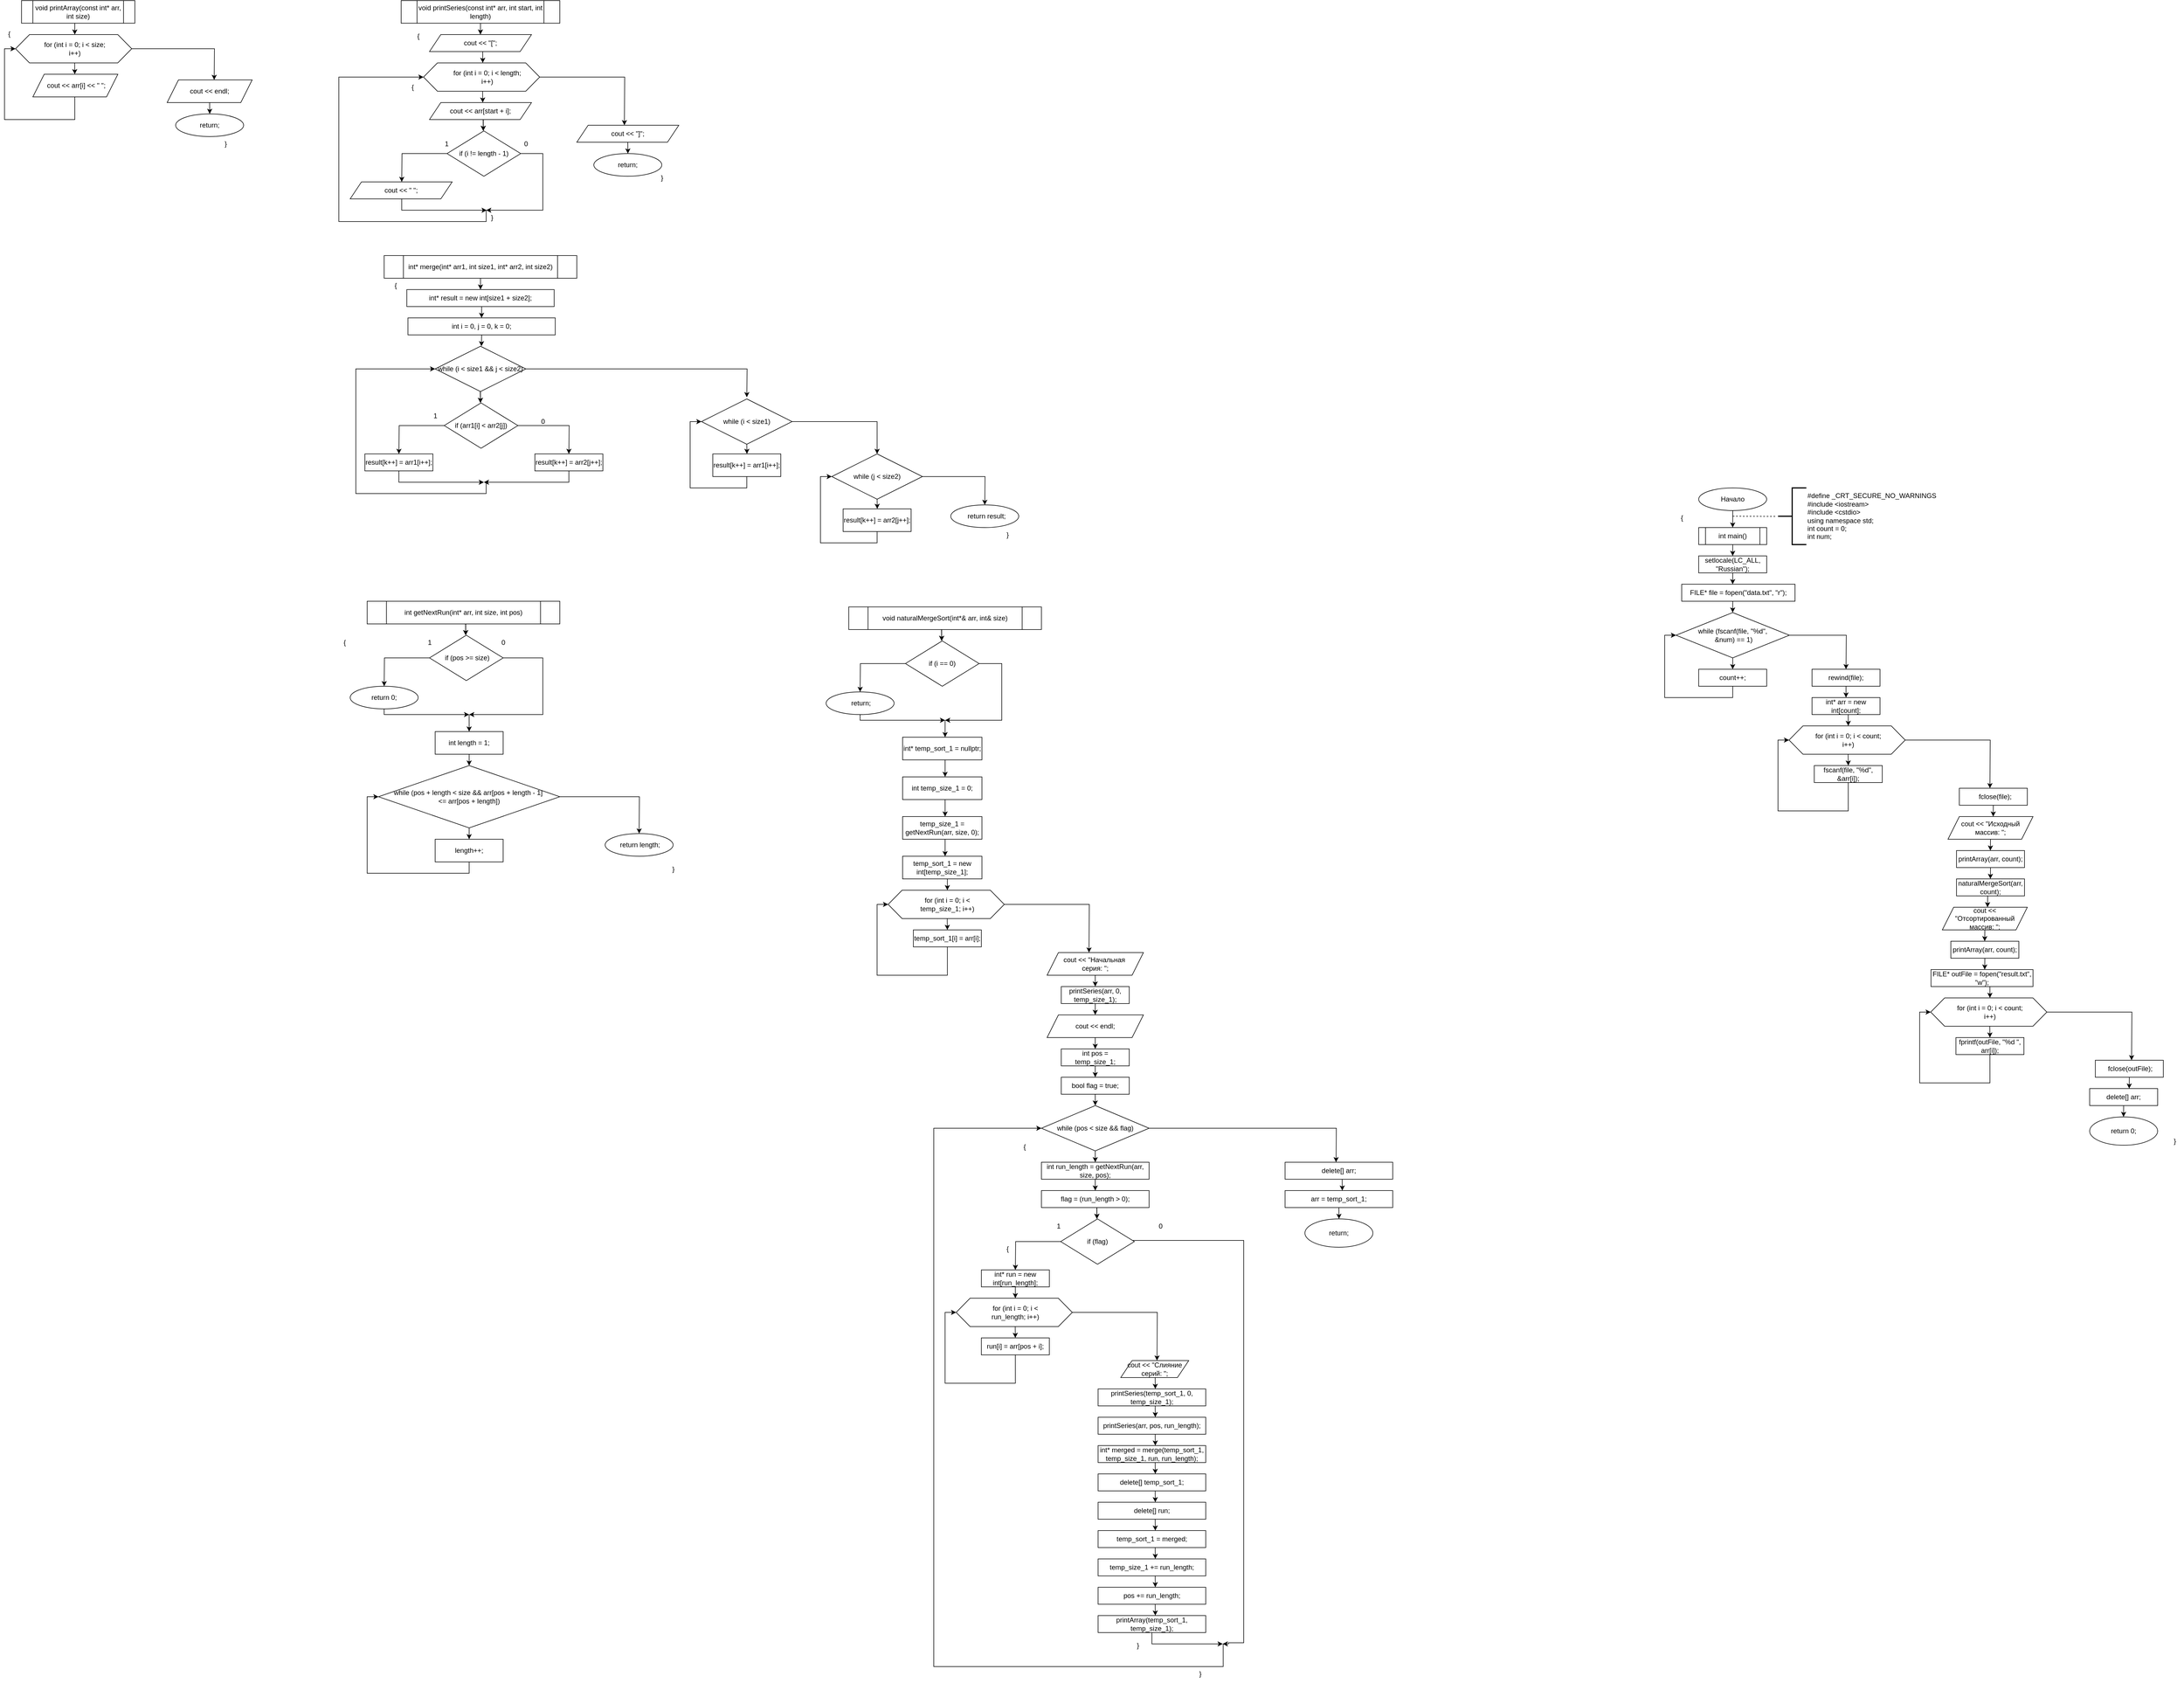 <mxfile version="26.0.9">
  <diagram name="Страница — 1" id="HNarecre_0QCCOmJC7oq">
    <mxGraphModel dx="2836" dy="1640" grid="1" gridSize="10" guides="1" tooltips="1" connect="1" arrows="1" fold="1" page="1" pageScale="1" pageWidth="827" pageHeight="1169" math="0" shadow="0">
      <root>
        <mxCell id="0" />
        <mxCell id="1" parent="0" />
        <mxCell id="95WCk-WCtiNWoIf9ukJk-1" value="void printArray(const int* arr, int size)" style="shape=process;whiteSpace=wrap;html=1;backgroundOutline=1;" vertex="1" parent="1">
          <mxGeometry x="420" y="150" width="200" height="40" as="geometry" />
        </mxCell>
        <mxCell id="95WCk-WCtiNWoIf9ukJk-2" value="" style="edgeStyle=orthogonalEdgeStyle;rounded=0;orthogonalLoop=1;jettySize=auto;html=1;" edge="1" parent="1">
          <mxGeometry relative="1" as="geometry">
            <mxPoint x="513.971" y="190" as="sourcePoint" />
            <mxPoint x="513.971" y="210" as="targetPoint" />
          </mxGeometry>
        </mxCell>
        <mxCell id="95WCk-WCtiNWoIf9ukJk-3" style="edgeStyle=orthogonalEdgeStyle;rounded=0;orthogonalLoop=1;jettySize=auto;html=1;exitX=1;exitY=0.5;exitDx=0;exitDy=0;" edge="1" source="95WCk-WCtiNWoIf9ukJk-4" parent="1">
          <mxGeometry relative="1" as="geometry">
            <mxPoint x="760" y="290" as="targetPoint" />
          </mxGeometry>
        </mxCell>
        <mxCell id="95WCk-WCtiNWoIf9ukJk-4" value="" style="verticalLabelPosition=bottom;verticalAlign=top;html=1;shape=hexagon;perimeter=hexagonPerimeter2;arcSize=6;size=0.12;" vertex="1" parent="1">
          <mxGeometry x="409.471" y="210" width="205" height="50" as="geometry" />
        </mxCell>
        <mxCell id="95WCk-WCtiNWoIf9ukJk-5" value="" style="edgeStyle=orthogonalEdgeStyle;rounded=0;orthogonalLoop=1;jettySize=auto;html=1;" edge="1" parent="1">
          <mxGeometry relative="1" as="geometry">
            <mxPoint x="513.731" y="260" as="sourcePoint" />
            <mxPoint x="513.971" y="280" as="targetPoint" />
          </mxGeometry>
        </mxCell>
        <mxCell id="95WCk-WCtiNWoIf9ukJk-6" value="for (int i = 0; i &amp;lt; size; i++)" style="text;html=1;align=center;verticalAlign=middle;whiteSpace=wrap;rounded=0;" vertex="1" parent="1">
          <mxGeometry x="453.971" y="220" width="120" height="30" as="geometry" />
        </mxCell>
        <mxCell id="95WCk-WCtiNWoIf9ukJk-7" value="" style="edgeStyle=orthogonalEdgeStyle;rounded=0;orthogonalLoop=1;jettySize=auto;html=1;entryX=0;entryY=0.5;entryDx=0;entryDy=0;" edge="1" target="95WCk-WCtiNWoIf9ukJk-4" parent="1">
          <mxGeometry relative="1" as="geometry">
            <mxPoint x="513.971" y="310" as="sourcePoint" />
            <mxPoint x="393.971" y="280" as="targetPoint" />
            <Array as="points">
              <mxPoint x="513.971" y="360" />
              <mxPoint x="389.971" y="360" />
              <mxPoint x="389.971" y="235" />
            </Array>
          </mxGeometry>
        </mxCell>
        <mxCell id="95WCk-WCtiNWoIf9ukJk-9" value="&amp;nbsp;cout &amp;lt;&amp;lt; arr[i] &amp;lt;&amp;lt; &quot; &quot;;" style="shape=parallelogram;perimeter=parallelogramPerimeter;whiteSpace=wrap;html=1;fixedSize=1;" vertex="1" parent="1">
          <mxGeometry x="440" y="280" width="150" height="40" as="geometry" />
        </mxCell>
        <mxCell id="95WCk-WCtiNWoIf9ukJk-12" style="edgeStyle=orthogonalEdgeStyle;rounded=0;orthogonalLoop=1;jettySize=auto;html=1;exitX=0.5;exitY=1;exitDx=0;exitDy=0;" edge="1" parent="1" source="95WCk-WCtiNWoIf9ukJk-11">
          <mxGeometry relative="1" as="geometry">
            <mxPoint x="752.143" y="350" as="targetPoint" />
          </mxGeometry>
        </mxCell>
        <mxCell id="95WCk-WCtiNWoIf9ukJk-11" value="cout &amp;lt;&amp;lt; endl;" style="shape=parallelogram;perimeter=parallelogramPerimeter;whiteSpace=wrap;html=1;fixedSize=1;" vertex="1" parent="1">
          <mxGeometry x="677" y="290" width="150" height="40" as="geometry" />
        </mxCell>
        <mxCell id="95WCk-WCtiNWoIf9ukJk-13" value="return;" style="ellipse;whiteSpace=wrap;html=1;" vertex="1" parent="1">
          <mxGeometry x="692" y="350" width="120" height="40" as="geometry" />
        </mxCell>
        <mxCell id="95WCk-WCtiNWoIf9ukJk-15" style="edgeStyle=orthogonalEdgeStyle;rounded=0;orthogonalLoop=1;jettySize=auto;html=1;exitX=0.5;exitY=1;exitDx=0;exitDy=0;" edge="1" parent="1" source="95WCk-WCtiNWoIf9ukJk-14">
          <mxGeometry relative="1" as="geometry">
            <mxPoint x="1229.889" y="210" as="targetPoint" />
          </mxGeometry>
        </mxCell>
        <mxCell id="95WCk-WCtiNWoIf9ukJk-14" value="void printSeries(const int* arr, int start, int length)" style="shape=process;whiteSpace=wrap;html=1;backgroundOutline=1;" vertex="1" parent="1">
          <mxGeometry x="1090" y="150" width="280" height="40" as="geometry" />
        </mxCell>
        <mxCell id="95WCk-WCtiNWoIf9ukJk-16" value="cout &amp;lt;&amp;lt; &quot;[&quot;;" style="shape=parallelogram;perimeter=parallelogramPerimeter;whiteSpace=wrap;html=1;fixedSize=1;" vertex="1" parent="1">
          <mxGeometry x="1140" y="210" width="180" height="30" as="geometry" />
        </mxCell>
        <mxCell id="95WCk-WCtiNWoIf9ukJk-17" value="" style="edgeStyle=orthogonalEdgeStyle;rounded=0;orthogonalLoop=1;jettySize=auto;html=1;" edge="1" parent="1">
          <mxGeometry relative="1" as="geometry">
            <mxPoint x="1233.971" y="240" as="sourcePoint" />
            <mxPoint x="1233.971" y="260" as="targetPoint" />
          </mxGeometry>
        </mxCell>
        <mxCell id="95WCk-WCtiNWoIf9ukJk-18" style="edgeStyle=orthogonalEdgeStyle;rounded=0;orthogonalLoop=1;jettySize=auto;html=1;exitX=1;exitY=0.5;exitDx=0;exitDy=0;" edge="1" source="95WCk-WCtiNWoIf9ukJk-19" parent="1">
          <mxGeometry relative="1" as="geometry">
            <mxPoint x="1483.971" y="370" as="targetPoint" />
          </mxGeometry>
        </mxCell>
        <mxCell id="95WCk-WCtiNWoIf9ukJk-19" value="" style="verticalLabelPosition=bottom;verticalAlign=top;html=1;shape=hexagon;perimeter=hexagonPerimeter2;arcSize=6;size=0.12;" vertex="1" parent="1">
          <mxGeometry x="1129.471" y="260" width="205" height="50" as="geometry" />
        </mxCell>
        <mxCell id="95WCk-WCtiNWoIf9ukJk-20" value="" style="edgeStyle=orthogonalEdgeStyle;rounded=0;orthogonalLoop=1;jettySize=auto;html=1;" edge="1" parent="1">
          <mxGeometry relative="1" as="geometry">
            <mxPoint x="1233.731" y="310" as="sourcePoint" />
            <mxPoint x="1233.971" y="330" as="targetPoint" />
          </mxGeometry>
        </mxCell>
        <mxCell id="95WCk-WCtiNWoIf9ukJk-21" value="for (int i = 0; i &amp;lt; length; i++)" style="text;html=1;align=center;verticalAlign=middle;whiteSpace=wrap;rounded=0;" vertex="1" parent="1">
          <mxGeometry x="1173.97" y="270" width="136.03" height="30" as="geometry" />
        </mxCell>
        <mxCell id="95WCk-WCtiNWoIf9ukJk-24" value="cout &amp;lt;&amp;lt; arr[start + i];" style="shape=parallelogram;perimeter=parallelogramPerimeter;whiteSpace=wrap;html=1;fixedSize=1;" vertex="1" parent="1">
          <mxGeometry x="1140" y="330" width="180" height="30" as="geometry" />
        </mxCell>
        <mxCell id="95WCk-WCtiNWoIf9ukJk-25" value="" style="edgeStyle=orthogonalEdgeStyle;rounded=0;orthogonalLoop=1;jettySize=auto;html=1;" edge="1" parent="1">
          <mxGeometry relative="1" as="geometry">
            <mxPoint x="1234.703" y="360.0" as="sourcePoint" />
            <mxPoint x="1234.943" y="380.0" as="targetPoint" />
          </mxGeometry>
        </mxCell>
        <mxCell id="95WCk-WCtiNWoIf9ukJk-26" value="" style="edgeStyle=orthogonalEdgeStyle;rounded=0;orthogonalLoop=1;jettySize=auto;html=1;" edge="1" parent="1">
          <mxGeometry relative="1" as="geometry">
            <mxPoint x="1234.943" y="360.0" as="sourcePoint" />
            <mxPoint x="1234.943" y="380.0" as="targetPoint" />
          </mxGeometry>
        </mxCell>
        <mxCell id="95WCk-WCtiNWoIf9ukJk-27" style="edgeStyle=orthogonalEdgeStyle;rounded=0;orthogonalLoop=1;jettySize=auto;html=1;exitX=0;exitY=0.5;exitDx=0;exitDy=0;" edge="1" source="95WCk-WCtiNWoIf9ukJk-29" parent="1">
          <mxGeometry relative="1" as="geometry">
            <mxPoint x="1091" y="470.0" as="targetPoint" />
          </mxGeometry>
        </mxCell>
        <mxCell id="95WCk-WCtiNWoIf9ukJk-28" style="edgeStyle=orthogonalEdgeStyle;rounded=0;orthogonalLoop=1;jettySize=auto;html=1;exitX=1;exitY=0.5;exitDx=0;exitDy=0;" edge="1" source="95WCk-WCtiNWoIf9ukJk-29" parent="1">
          <mxGeometry relative="1" as="geometry">
            <mxPoint x="1240" y="520" as="targetPoint" />
            <Array as="points">
              <mxPoint x="1340" y="420" />
              <mxPoint x="1340" y="520" />
            </Array>
          </mxGeometry>
        </mxCell>
        <mxCell id="95WCk-WCtiNWoIf9ukJk-29" value="if (i != length - 1)" style="rhombus;whiteSpace=wrap;html=1;" vertex="1" parent="1">
          <mxGeometry x="1171" y="380.0" width="130" height="80" as="geometry" />
        </mxCell>
        <mxCell id="95WCk-WCtiNWoIf9ukJk-30" style="edgeStyle=orthogonalEdgeStyle;rounded=0;orthogonalLoop=1;jettySize=auto;html=1;exitX=0.5;exitY=1;exitDx=0;exitDy=0;" edge="1" parent="1">
          <mxGeometry relative="1" as="geometry">
            <mxPoint x="1241.0" y="520.0" as="targetPoint" />
            <Array as="points">
              <mxPoint x="1091" y="520.0" />
            </Array>
            <mxPoint x="1091" y="500" as="sourcePoint" />
          </mxGeometry>
        </mxCell>
        <mxCell id="95WCk-WCtiNWoIf9ukJk-34" value="cout &amp;lt;&amp;lt; &quot; &quot;;" style="shape=parallelogram;perimeter=parallelogramPerimeter;whiteSpace=wrap;html=1;fixedSize=1;" vertex="1" parent="1">
          <mxGeometry x="1000" y="470" width="180" height="30" as="geometry" />
        </mxCell>
        <mxCell id="95WCk-WCtiNWoIf9ukJk-35" value="1" style="text;html=1;align=center;verticalAlign=middle;resizable=0;points=[];autosize=1;strokeColor=none;fillColor=none;" vertex="1" parent="1">
          <mxGeometry x="1155" y="388" width="30" height="30" as="geometry" />
        </mxCell>
        <mxCell id="95WCk-WCtiNWoIf9ukJk-36" value="0" style="text;html=1;align=center;verticalAlign=middle;resizable=0;points=[];autosize=1;strokeColor=none;fillColor=none;" vertex="1" parent="1">
          <mxGeometry x="1295" y="388" width="30" height="30" as="geometry" />
        </mxCell>
        <mxCell id="95WCk-WCtiNWoIf9ukJk-38" value="" style="endArrow=classic;html=1;rounded=0;entryX=0;entryY=0.5;entryDx=0;entryDy=0;" edge="1" parent="1" target="95WCk-WCtiNWoIf9ukJk-19">
          <mxGeometry width="50" height="50" relative="1" as="geometry">
            <mxPoint x="1240" y="520" as="sourcePoint" />
            <mxPoint x="1290" y="470" as="targetPoint" />
            <Array as="points">
              <mxPoint x="1240" y="540" />
              <mxPoint x="980" y="540" />
              <mxPoint x="980" y="285" />
            </Array>
          </mxGeometry>
        </mxCell>
        <mxCell id="95WCk-WCtiNWoIf9ukJk-39" value="{" style="text;html=1;align=center;verticalAlign=middle;resizable=0;points=[];autosize=1;strokeColor=none;fillColor=none;" vertex="1" parent="1">
          <mxGeometry x="1095" y="288" width="30" height="30" as="geometry" />
        </mxCell>
        <mxCell id="95WCk-WCtiNWoIf9ukJk-40" value="}" style="text;html=1;align=center;verticalAlign=middle;resizable=0;points=[];autosize=1;strokeColor=none;fillColor=none;" vertex="1" parent="1">
          <mxGeometry x="1235" y="518" width="30" height="30" as="geometry" />
        </mxCell>
        <mxCell id="95WCk-WCtiNWoIf9ukJk-41" value="cout &amp;lt;&amp;lt; &quot;]&quot;;" style="shape=parallelogram;perimeter=parallelogramPerimeter;whiteSpace=wrap;html=1;fixedSize=1;" vertex="1" parent="1">
          <mxGeometry x="1400" y="370" width="180" height="30" as="geometry" />
        </mxCell>
        <mxCell id="95WCk-WCtiNWoIf9ukJk-42" style="edgeStyle=orthogonalEdgeStyle;rounded=0;orthogonalLoop=1;jettySize=auto;html=1;exitX=0.5;exitY=1;exitDx=0;exitDy=0;" edge="1" parent="1">
          <mxGeometry relative="1" as="geometry">
            <mxPoint x="1490.143" y="420" as="targetPoint" />
            <mxPoint x="1490" y="400" as="sourcePoint" />
          </mxGeometry>
        </mxCell>
        <mxCell id="95WCk-WCtiNWoIf9ukJk-43" value="return;" style="ellipse;whiteSpace=wrap;html=1;" vertex="1" parent="1">
          <mxGeometry x="1430" y="420" width="120" height="40" as="geometry" />
        </mxCell>
        <mxCell id="95WCk-WCtiNWoIf9ukJk-45" style="edgeStyle=orthogonalEdgeStyle;rounded=0;orthogonalLoop=1;jettySize=auto;html=1;exitX=0.5;exitY=1;exitDx=0;exitDy=0;" edge="1" parent="1" source="95WCk-WCtiNWoIf9ukJk-44">
          <mxGeometry relative="1" as="geometry">
            <mxPoint x="1230" y="660" as="targetPoint" />
          </mxGeometry>
        </mxCell>
        <mxCell id="95WCk-WCtiNWoIf9ukJk-44" value="int* merge(int* arr1, int size1, int* arr2, int size2)" style="shape=process;whiteSpace=wrap;html=1;backgroundOutline=1;" vertex="1" parent="1">
          <mxGeometry x="1060" y="600" width="340" height="40" as="geometry" />
        </mxCell>
        <mxCell id="95WCk-WCtiNWoIf9ukJk-46" value="int* result = new int[size1 + size2];" style="rounded=0;whiteSpace=wrap;html=1;" vertex="1" parent="1">
          <mxGeometry x="1100" y="660" width="260" height="30" as="geometry" />
        </mxCell>
        <mxCell id="95WCk-WCtiNWoIf9ukJk-47" style="edgeStyle=orthogonalEdgeStyle;rounded=0;orthogonalLoop=1;jettySize=auto;html=1;exitX=0.5;exitY=1;exitDx=0;exitDy=0;" edge="1" parent="1">
          <mxGeometry relative="1" as="geometry">
            <mxPoint x="1231.97" y="710" as="targetPoint" />
            <mxPoint x="1231.97" y="690" as="sourcePoint" />
          </mxGeometry>
        </mxCell>
        <mxCell id="95WCk-WCtiNWoIf9ukJk-49" style="edgeStyle=orthogonalEdgeStyle;rounded=0;orthogonalLoop=1;jettySize=auto;html=1;exitX=0.5;exitY=1;exitDx=0;exitDy=0;" edge="1" parent="1" source="95WCk-WCtiNWoIf9ukJk-48">
          <mxGeometry relative="1" as="geometry">
            <mxPoint x="1231.714" y="760" as="targetPoint" />
          </mxGeometry>
        </mxCell>
        <mxCell id="95WCk-WCtiNWoIf9ukJk-48" value="int i = 0, j = 0, k = 0;" style="rounded=0;whiteSpace=wrap;html=1;" vertex="1" parent="1">
          <mxGeometry x="1101.97" y="710" width="260" height="30" as="geometry" />
        </mxCell>
        <mxCell id="95WCk-WCtiNWoIf9ukJk-63" style="edgeStyle=orthogonalEdgeStyle;rounded=0;orthogonalLoop=1;jettySize=auto;html=1;exitX=1;exitY=0.5;exitDx=0;exitDy=0;" edge="1" parent="1" source="95WCk-WCtiNWoIf9ukJk-50">
          <mxGeometry relative="1" as="geometry">
            <mxPoint x="1700" y="850" as="targetPoint" />
          </mxGeometry>
        </mxCell>
        <mxCell id="95WCk-WCtiNWoIf9ukJk-50" value="while (i &amp;lt; size1 &amp;amp;&amp;amp; j &amp;lt; size2)" style="rhombus;whiteSpace=wrap;html=1;" vertex="1" parent="1">
          <mxGeometry x="1150" y="760" width="160" height="80" as="geometry" />
        </mxCell>
        <mxCell id="95WCk-WCtiNWoIf9ukJk-51" value="" style="edgeStyle=orthogonalEdgeStyle;rounded=0;orthogonalLoop=1;jettySize=auto;html=1;" edge="1" parent="1">
          <mxGeometry relative="1" as="geometry">
            <mxPoint x="1229.703" y="840.0" as="sourcePoint" />
            <mxPoint x="1229.943" y="860.0" as="targetPoint" />
          </mxGeometry>
        </mxCell>
        <mxCell id="95WCk-WCtiNWoIf9ukJk-52" value="" style="edgeStyle=orthogonalEdgeStyle;rounded=0;orthogonalLoop=1;jettySize=auto;html=1;" edge="1" parent="1">
          <mxGeometry relative="1" as="geometry">
            <mxPoint x="1229.943" y="840.0" as="sourcePoint" />
            <mxPoint x="1229.943" y="860.0" as="targetPoint" />
          </mxGeometry>
        </mxCell>
        <mxCell id="95WCk-WCtiNWoIf9ukJk-53" style="edgeStyle=orthogonalEdgeStyle;rounded=0;orthogonalLoop=1;jettySize=auto;html=1;exitX=0;exitY=0.5;exitDx=0;exitDy=0;" edge="1" source="95WCk-WCtiNWoIf9ukJk-55" parent="1">
          <mxGeometry relative="1" as="geometry">
            <mxPoint x="1086" y="950.0" as="targetPoint" />
          </mxGeometry>
        </mxCell>
        <mxCell id="95WCk-WCtiNWoIf9ukJk-54" style="edgeStyle=orthogonalEdgeStyle;rounded=0;orthogonalLoop=1;jettySize=auto;html=1;exitX=1;exitY=0.5;exitDx=0;exitDy=0;" edge="1" source="95WCk-WCtiNWoIf9ukJk-55" parent="1">
          <mxGeometry relative="1" as="geometry">
            <mxPoint x="1386.0" y="950.0" as="targetPoint" />
          </mxGeometry>
        </mxCell>
        <mxCell id="95WCk-WCtiNWoIf9ukJk-55" value="if (arr1[i] &amp;lt; arr2[j])" style="rhombus;whiteSpace=wrap;html=1;" vertex="1" parent="1">
          <mxGeometry x="1166" y="860.0" width="130" height="80" as="geometry" />
        </mxCell>
        <mxCell id="95WCk-WCtiNWoIf9ukJk-56" style="edgeStyle=orthogonalEdgeStyle;rounded=0;orthogonalLoop=1;jettySize=auto;html=1;exitX=0.5;exitY=1;exitDx=0;exitDy=0;" edge="1" source="95WCk-WCtiNWoIf9ukJk-57" parent="1">
          <mxGeometry relative="1" as="geometry">
            <mxPoint x="1236.0" y="1000.0" as="targetPoint" />
            <Array as="points">
              <mxPoint x="1086" y="1000.0" />
            </Array>
          </mxGeometry>
        </mxCell>
        <mxCell id="95WCk-WCtiNWoIf9ukJk-57" value="result[k++] = arr1[i++];" style="rounded=0;whiteSpace=wrap;html=1;" vertex="1" parent="1">
          <mxGeometry x="1026" y="950.0" width="120" height="30" as="geometry" />
        </mxCell>
        <mxCell id="95WCk-WCtiNWoIf9ukJk-58" style="edgeStyle=orthogonalEdgeStyle;rounded=0;orthogonalLoop=1;jettySize=auto;html=1;exitX=0.5;exitY=1;exitDx=0;exitDy=0;" edge="1" source="95WCk-WCtiNWoIf9ukJk-59" parent="1">
          <mxGeometry relative="1" as="geometry">
            <mxPoint x="1236.0" y="1000.0" as="targetPoint" />
            <Array as="points">
              <mxPoint x="1386" y="1000.0" />
            </Array>
          </mxGeometry>
        </mxCell>
        <mxCell id="95WCk-WCtiNWoIf9ukJk-59" value="result[k++] = arr2[j++];" style="rounded=0;whiteSpace=wrap;html=1;" vertex="1" parent="1">
          <mxGeometry x="1326" y="950.0" width="120" height="30" as="geometry" />
        </mxCell>
        <mxCell id="95WCk-WCtiNWoIf9ukJk-60" value="1" style="text;html=1;align=center;verticalAlign=middle;resizable=0;points=[];autosize=1;strokeColor=none;fillColor=none;" vertex="1" parent="1">
          <mxGeometry x="1135" y="868" width="30" height="30" as="geometry" />
        </mxCell>
        <mxCell id="95WCk-WCtiNWoIf9ukJk-61" value="0" style="text;html=1;align=center;verticalAlign=middle;resizable=0;points=[];autosize=1;strokeColor=none;fillColor=none;" vertex="1" parent="1">
          <mxGeometry x="1325" y="878" width="30" height="30" as="geometry" />
        </mxCell>
        <mxCell id="95WCk-WCtiNWoIf9ukJk-62" value="" style="endArrow=classic;html=1;rounded=0;entryX=0;entryY=0.5;entryDx=0;entryDy=0;" edge="1" parent="1" target="95WCk-WCtiNWoIf9ukJk-50">
          <mxGeometry width="50" height="50" relative="1" as="geometry">
            <mxPoint x="1240" y="1000" as="sourcePoint" />
            <mxPoint x="1290" y="950" as="targetPoint" />
            <Array as="points">
              <mxPoint x="1240" y="1020" />
              <mxPoint x="1010" y="1020" />
              <mxPoint x="1010" y="800" />
            </Array>
          </mxGeometry>
        </mxCell>
        <mxCell id="95WCk-WCtiNWoIf9ukJk-65" style="edgeStyle=orthogonalEdgeStyle;rounded=0;orthogonalLoop=1;jettySize=auto;html=1;exitX=0.5;exitY=1;exitDx=0;exitDy=0;" edge="1" parent="1" source="95WCk-WCtiNWoIf9ukJk-64">
          <mxGeometry relative="1" as="geometry">
            <mxPoint x="1700.286" y="950" as="targetPoint" />
          </mxGeometry>
        </mxCell>
        <mxCell id="95WCk-WCtiNWoIf9ukJk-68" style="edgeStyle=orthogonalEdgeStyle;rounded=0;orthogonalLoop=1;jettySize=auto;html=1;exitX=1;exitY=0.5;exitDx=0;exitDy=0;entryX=0.5;entryY=0;entryDx=0;entryDy=0;" edge="1" parent="1" source="95WCk-WCtiNWoIf9ukJk-64" target="95WCk-WCtiNWoIf9ukJk-70">
          <mxGeometry relative="1" as="geometry">
            <mxPoint x="1930" y="940" as="targetPoint" />
          </mxGeometry>
        </mxCell>
        <mxCell id="95WCk-WCtiNWoIf9ukJk-64" value="while (i &amp;lt; size1)" style="rhombus;whiteSpace=wrap;html=1;" vertex="1" parent="1">
          <mxGeometry x="1620" y="853" width="160" height="80" as="geometry" />
        </mxCell>
        <mxCell id="95WCk-WCtiNWoIf9ukJk-67" style="edgeStyle=orthogonalEdgeStyle;rounded=0;orthogonalLoop=1;jettySize=auto;html=1;exitX=0.5;exitY=1;exitDx=0;exitDy=0;entryX=0;entryY=0.5;entryDx=0;entryDy=0;" edge="1" parent="1" source="95WCk-WCtiNWoIf9ukJk-66" target="95WCk-WCtiNWoIf9ukJk-64">
          <mxGeometry relative="1" as="geometry" />
        </mxCell>
        <mxCell id="95WCk-WCtiNWoIf9ukJk-66" value="result[k++] = arr1[i++];" style="rounded=0;whiteSpace=wrap;html=1;" vertex="1" parent="1">
          <mxGeometry x="1640" y="950" width="120" height="40" as="geometry" />
        </mxCell>
        <mxCell id="95WCk-WCtiNWoIf9ukJk-69" style="edgeStyle=orthogonalEdgeStyle;rounded=0;orthogonalLoop=1;jettySize=auto;html=1;exitX=0.5;exitY=1;exitDx=0;exitDy=0;" edge="1" parent="1" source="95WCk-WCtiNWoIf9ukJk-70">
          <mxGeometry relative="1" as="geometry">
            <mxPoint x="1930.286" y="1047" as="targetPoint" />
          </mxGeometry>
        </mxCell>
        <mxCell id="95WCk-WCtiNWoIf9ukJk-73" style="edgeStyle=orthogonalEdgeStyle;rounded=0;orthogonalLoop=1;jettySize=auto;html=1;exitX=1;exitY=0.5;exitDx=0;exitDy=0;" edge="1" parent="1" source="95WCk-WCtiNWoIf9ukJk-70">
          <mxGeometry relative="1" as="geometry">
            <mxPoint x="2120" y="1040" as="targetPoint" />
          </mxGeometry>
        </mxCell>
        <mxCell id="95WCk-WCtiNWoIf9ukJk-70" value="while (j &amp;lt; size2)" style="rhombus;whiteSpace=wrap;html=1;" vertex="1" parent="1">
          <mxGeometry x="1850" y="950" width="160" height="80" as="geometry" />
        </mxCell>
        <mxCell id="95WCk-WCtiNWoIf9ukJk-71" style="edgeStyle=orthogonalEdgeStyle;rounded=0;orthogonalLoop=1;jettySize=auto;html=1;exitX=0.5;exitY=1;exitDx=0;exitDy=0;entryX=0;entryY=0.5;entryDx=0;entryDy=0;" edge="1" parent="1" source="95WCk-WCtiNWoIf9ukJk-72" target="95WCk-WCtiNWoIf9ukJk-70">
          <mxGeometry relative="1" as="geometry" />
        </mxCell>
        <mxCell id="95WCk-WCtiNWoIf9ukJk-72" value="result[k++] = arr2[j++];" style="rounded=0;whiteSpace=wrap;html=1;" vertex="1" parent="1">
          <mxGeometry x="1870" y="1047" width="120" height="40" as="geometry" />
        </mxCell>
        <mxCell id="95WCk-WCtiNWoIf9ukJk-74" value="&amp;nbsp; return result;" style="ellipse;whiteSpace=wrap;html=1;" vertex="1" parent="1">
          <mxGeometry x="2060" y="1040" width="120" height="40" as="geometry" />
        </mxCell>
        <mxCell id="95WCk-WCtiNWoIf9ukJk-75" value="{" style="text;html=1;align=center;verticalAlign=middle;resizable=0;points=[];autosize=1;strokeColor=none;fillColor=none;" vertex="1" parent="1">
          <mxGeometry x="1065" y="638" width="30" height="30" as="geometry" />
        </mxCell>
        <mxCell id="95WCk-WCtiNWoIf9ukJk-76" value="}" style="text;html=1;align=center;verticalAlign=middle;resizable=0;points=[];autosize=1;strokeColor=none;fillColor=none;" vertex="1" parent="1">
          <mxGeometry x="2145" y="1078" width="30" height="30" as="geometry" />
        </mxCell>
        <mxCell id="95WCk-WCtiNWoIf9ukJk-77" value="{" style="text;html=1;align=center;verticalAlign=middle;resizable=0;points=[];autosize=1;strokeColor=none;fillColor=none;" vertex="1" parent="1">
          <mxGeometry x="1105" y="198" width="30" height="30" as="geometry" />
        </mxCell>
        <mxCell id="95WCk-WCtiNWoIf9ukJk-78" value="}" style="text;html=1;align=center;verticalAlign=middle;resizable=0;points=[];autosize=1;strokeColor=none;fillColor=none;" vertex="1" parent="1">
          <mxGeometry x="1535" y="448" width="30" height="30" as="geometry" />
        </mxCell>
        <mxCell id="95WCk-WCtiNWoIf9ukJk-79" value="{" style="text;html=1;align=center;verticalAlign=middle;resizable=0;points=[];autosize=1;" vertex="1" parent="1">
          <mxGeometry x="383" y="194" width="30" height="30" as="geometry" />
        </mxCell>
        <mxCell id="95WCk-WCtiNWoIf9ukJk-80" value="}" style="text;html=1;align=center;verticalAlign=middle;resizable=0;points=[];autosize=1;strokeColor=none;fillColor=none;" vertex="1" parent="1">
          <mxGeometry x="765" y="388" width="30" height="30" as="geometry" />
        </mxCell>
        <mxCell id="95WCk-WCtiNWoIf9ukJk-81" value="int getNextRun(int* arr, int size, int pos)" style="shape=process;whiteSpace=wrap;html=1;backgroundOutline=1;" vertex="1" parent="1">
          <mxGeometry x="1030" y="1210" width="340" height="40" as="geometry" />
        </mxCell>
        <mxCell id="95WCk-WCtiNWoIf9ukJk-82" value="" style="edgeStyle=orthogonalEdgeStyle;rounded=0;orthogonalLoop=1;jettySize=auto;html=1;" edge="1" parent="1">
          <mxGeometry relative="1" as="geometry">
            <mxPoint x="1203.703" y="1250" as="sourcePoint" />
            <mxPoint x="1203.943" y="1270" as="targetPoint" />
          </mxGeometry>
        </mxCell>
        <mxCell id="95WCk-WCtiNWoIf9ukJk-83" value="" style="edgeStyle=orthogonalEdgeStyle;rounded=0;orthogonalLoop=1;jettySize=auto;html=1;" edge="1" parent="1">
          <mxGeometry relative="1" as="geometry">
            <mxPoint x="1203.943" y="1250" as="sourcePoint" />
            <mxPoint x="1203.943" y="1270" as="targetPoint" />
          </mxGeometry>
        </mxCell>
        <mxCell id="95WCk-WCtiNWoIf9ukJk-84" style="edgeStyle=orthogonalEdgeStyle;rounded=0;orthogonalLoop=1;jettySize=auto;html=1;exitX=0;exitY=0.5;exitDx=0;exitDy=0;" edge="1" source="95WCk-WCtiNWoIf9ukJk-86" parent="1">
          <mxGeometry relative="1" as="geometry">
            <mxPoint x="1060" y="1360" as="targetPoint" />
          </mxGeometry>
        </mxCell>
        <mxCell id="95WCk-WCtiNWoIf9ukJk-85" style="edgeStyle=orthogonalEdgeStyle;rounded=0;orthogonalLoop=1;jettySize=auto;html=1;exitX=1;exitY=0.5;exitDx=0;exitDy=0;" edge="1" source="95WCk-WCtiNWoIf9ukJk-86" parent="1">
          <mxGeometry relative="1" as="geometry">
            <mxPoint x="1210" y="1410" as="targetPoint" />
            <Array as="points">
              <mxPoint x="1340" y="1310" />
              <mxPoint x="1340" y="1410" />
            </Array>
          </mxGeometry>
        </mxCell>
        <mxCell id="95WCk-WCtiNWoIf9ukJk-86" value="&amp;nbsp;if (pos &amp;gt;= size)" style="rhombus;whiteSpace=wrap;html=1;" vertex="1" parent="1">
          <mxGeometry x="1140" y="1270" width="130" height="80" as="geometry" />
        </mxCell>
        <mxCell id="95WCk-WCtiNWoIf9ukJk-87" style="edgeStyle=orthogonalEdgeStyle;rounded=0;orthogonalLoop=1;jettySize=auto;html=1;exitX=0.5;exitY=1;exitDx=0;exitDy=0;" edge="1" parent="1">
          <mxGeometry relative="1" as="geometry">
            <mxPoint x="1210.0" y="1410" as="targetPoint" />
            <Array as="points">
              <mxPoint x="1060" y="1410" />
            </Array>
            <mxPoint x="1060" y="1390" as="sourcePoint" />
          </mxGeometry>
        </mxCell>
        <mxCell id="95WCk-WCtiNWoIf9ukJk-91" value="return 0;" style="ellipse;whiteSpace=wrap;html=1;" vertex="1" parent="1">
          <mxGeometry x="1000" y="1360" width="120" height="40" as="geometry" />
        </mxCell>
        <mxCell id="95WCk-WCtiNWoIf9ukJk-92" value="" style="endArrow=classic;html=1;rounded=0;" edge="1" parent="1">
          <mxGeometry width="50" height="50" relative="1" as="geometry">
            <mxPoint x="1209.97" y="1410" as="sourcePoint" />
            <mxPoint x="1210" y="1440" as="targetPoint" />
          </mxGeometry>
        </mxCell>
        <mxCell id="95WCk-WCtiNWoIf9ukJk-94" style="edgeStyle=orthogonalEdgeStyle;rounded=0;orthogonalLoop=1;jettySize=auto;html=1;exitX=0.5;exitY=1;exitDx=0;exitDy=0;" edge="1" parent="1" source="95WCk-WCtiNWoIf9ukJk-93">
          <mxGeometry relative="1" as="geometry">
            <mxPoint x="1210" y="1500" as="targetPoint" />
          </mxGeometry>
        </mxCell>
        <mxCell id="95WCk-WCtiNWoIf9ukJk-93" value="int length = 1;" style="rounded=0;whiteSpace=wrap;html=1;" vertex="1" parent="1">
          <mxGeometry x="1150" y="1440" width="120" height="40" as="geometry" />
        </mxCell>
        <mxCell id="95WCk-WCtiNWoIf9ukJk-97" style="edgeStyle=orthogonalEdgeStyle;rounded=0;orthogonalLoop=1;jettySize=auto;html=1;exitX=0.5;exitY=1;exitDx=0;exitDy=0;" edge="1" parent="1" source="95WCk-WCtiNWoIf9ukJk-96">
          <mxGeometry relative="1" as="geometry">
            <mxPoint x="1210" y="1630" as="targetPoint" />
          </mxGeometry>
        </mxCell>
        <mxCell id="95WCk-WCtiNWoIf9ukJk-100" style="edgeStyle=orthogonalEdgeStyle;rounded=0;orthogonalLoop=1;jettySize=auto;html=1;exitX=1;exitY=0.5;exitDx=0;exitDy=0;" edge="1" parent="1" source="95WCk-WCtiNWoIf9ukJk-96">
          <mxGeometry relative="1" as="geometry">
            <mxPoint x="1510" y="1620" as="targetPoint" />
          </mxGeometry>
        </mxCell>
        <mxCell id="95WCk-WCtiNWoIf9ukJk-96" value="while (pos + length &amp;lt; size &amp;amp;&amp;amp; arr[pos + length - 1]&amp;nbsp;&lt;div&gt;&amp;lt;= arr[pos + length])&lt;/div&gt;" style="rhombus;whiteSpace=wrap;html=1;" vertex="1" parent="1">
          <mxGeometry x="1050" y="1500" width="320" height="110" as="geometry" />
        </mxCell>
        <mxCell id="95WCk-WCtiNWoIf9ukJk-99" style="edgeStyle=orthogonalEdgeStyle;rounded=0;orthogonalLoop=1;jettySize=auto;html=1;exitX=0.5;exitY=1;exitDx=0;exitDy=0;entryX=0;entryY=0.5;entryDx=0;entryDy=0;" edge="1" parent="1" source="95WCk-WCtiNWoIf9ukJk-98" target="95WCk-WCtiNWoIf9ukJk-96">
          <mxGeometry relative="1" as="geometry" />
        </mxCell>
        <mxCell id="95WCk-WCtiNWoIf9ukJk-98" value="length++;" style="rounded=0;whiteSpace=wrap;html=1;" vertex="1" parent="1">
          <mxGeometry x="1150" y="1630" width="120" height="40" as="geometry" />
        </mxCell>
        <mxCell id="95WCk-WCtiNWoIf9ukJk-101" value="&amp;nbsp;return length;" style="ellipse;whiteSpace=wrap;html=1;" vertex="1" parent="1">
          <mxGeometry x="1450" y="1620" width="120" height="40" as="geometry" />
        </mxCell>
        <mxCell id="95WCk-WCtiNWoIf9ukJk-102" value="{" style="text;html=1;align=center;verticalAlign=middle;resizable=0;points=[];autosize=1;strokeColor=none;fillColor=none;" vertex="1" parent="1">
          <mxGeometry x="975" y="1268" width="30" height="30" as="geometry" />
        </mxCell>
        <mxCell id="95WCk-WCtiNWoIf9ukJk-104" value="}" style="text;html=1;align=center;verticalAlign=middle;resizable=0;points=[];autosize=1;strokeColor=none;fillColor=none;" vertex="1" parent="1">
          <mxGeometry x="1555" y="1668" width="30" height="30" as="geometry" />
        </mxCell>
        <mxCell id="95WCk-WCtiNWoIf9ukJk-105" value="1" style="text;html=1;align=center;verticalAlign=middle;resizable=0;points=[];autosize=1;strokeColor=none;fillColor=none;" vertex="1" parent="1">
          <mxGeometry x="1125" y="1268" width="30" height="30" as="geometry" />
        </mxCell>
        <mxCell id="95WCk-WCtiNWoIf9ukJk-106" value="0" style="text;html=1;align=center;verticalAlign=middle;resizable=0;points=[];autosize=1;strokeColor=none;fillColor=none;" vertex="1" parent="1">
          <mxGeometry x="1255" y="1268" width="30" height="30" as="geometry" />
        </mxCell>
        <mxCell id="95WCk-WCtiNWoIf9ukJk-107" value="void naturalMergeSort(int*&amp;amp; arr, int&amp;amp; size)" style="shape=process;whiteSpace=wrap;html=1;backgroundOutline=1;" vertex="1" parent="1">
          <mxGeometry x="1880" y="1220" width="340" height="40" as="geometry" />
        </mxCell>
        <mxCell id="95WCk-WCtiNWoIf9ukJk-108" value="" style="edgeStyle=orthogonalEdgeStyle;rounded=0;orthogonalLoop=1;jettySize=auto;html=1;" edge="1" parent="1">
          <mxGeometry relative="1" as="geometry">
            <mxPoint x="2043.703" y="1260" as="sourcePoint" />
            <mxPoint x="2043.943" y="1280" as="targetPoint" />
          </mxGeometry>
        </mxCell>
        <mxCell id="95WCk-WCtiNWoIf9ukJk-109" value="" style="edgeStyle=orthogonalEdgeStyle;rounded=0;orthogonalLoop=1;jettySize=auto;html=1;" edge="1" parent="1">
          <mxGeometry relative="1" as="geometry">
            <mxPoint x="2043.943" y="1260" as="sourcePoint" />
            <mxPoint x="2043.943" y="1280" as="targetPoint" />
          </mxGeometry>
        </mxCell>
        <mxCell id="95WCk-WCtiNWoIf9ukJk-110" style="edgeStyle=orthogonalEdgeStyle;rounded=0;orthogonalLoop=1;jettySize=auto;html=1;exitX=0;exitY=0.5;exitDx=0;exitDy=0;" edge="1" source="95WCk-WCtiNWoIf9ukJk-112" parent="1">
          <mxGeometry relative="1" as="geometry">
            <mxPoint x="1900" y="1370" as="targetPoint" />
          </mxGeometry>
        </mxCell>
        <mxCell id="95WCk-WCtiNWoIf9ukJk-111" style="edgeStyle=orthogonalEdgeStyle;rounded=0;orthogonalLoop=1;jettySize=auto;html=1;exitX=1;exitY=0.5;exitDx=0;exitDy=0;" edge="1" source="95WCk-WCtiNWoIf9ukJk-112" parent="1">
          <mxGeometry relative="1" as="geometry">
            <mxPoint x="2050" y="1420" as="targetPoint" />
            <Array as="points">
              <mxPoint x="2150" y="1320" />
              <mxPoint x="2150" y="1420" />
            </Array>
          </mxGeometry>
        </mxCell>
        <mxCell id="95WCk-WCtiNWoIf9ukJk-112" value="if (i == 0)" style="rhombus;whiteSpace=wrap;html=1;" vertex="1" parent="1">
          <mxGeometry x="1980" y="1280" width="130" height="80" as="geometry" />
        </mxCell>
        <mxCell id="95WCk-WCtiNWoIf9ukJk-113" style="edgeStyle=orthogonalEdgeStyle;rounded=0;orthogonalLoop=1;jettySize=auto;html=1;exitX=0.5;exitY=1;exitDx=0;exitDy=0;" edge="1" parent="1">
          <mxGeometry relative="1" as="geometry">
            <mxPoint x="2050" y="1420" as="targetPoint" />
            <Array as="points">
              <mxPoint x="1900" y="1420" />
            </Array>
            <mxPoint x="1900" y="1400" as="sourcePoint" />
          </mxGeometry>
        </mxCell>
        <mxCell id="95WCk-WCtiNWoIf9ukJk-117" value="&amp;nbsp;return;" style="ellipse;whiteSpace=wrap;html=1;" vertex="1" parent="1">
          <mxGeometry x="1840" y="1370" width="120" height="40" as="geometry" />
        </mxCell>
        <mxCell id="95WCk-WCtiNWoIf9ukJk-118" value="" style="endArrow=classic;html=1;rounded=0;" edge="1" parent="1">
          <mxGeometry width="50" height="50" relative="1" as="geometry">
            <mxPoint x="2050" y="1420" as="sourcePoint" />
            <mxPoint x="2050" y="1450" as="targetPoint" />
          </mxGeometry>
        </mxCell>
        <mxCell id="95WCk-WCtiNWoIf9ukJk-119" value="int* temp_sort_1 = nullptr;" style="rounded=0;whiteSpace=wrap;html=1;" vertex="1" parent="1">
          <mxGeometry x="1975" y="1450" width="140" height="40" as="geometry" />
        </mxCell>
        <mxCell id="95WCk-WCtiNWoIf9ukJk-120" value="" style="endArrow=classic;html=1;rounded=0;" edge="1" parent="1">
          <mxGeometry width="50" height="50" relative="1" as="geometry">
            <mxPoint x="2050" y="1490" as="sourcePoint" />
            <mxPoint x="2050" y="1520" as="targetPoint" />
          </mxGeometry>
        </mxCell>
        <mxCell id="95WCk-WCtiNWoIf9ukJk-121" value="int temp_size_1 = 0;" style="rounded=0;whiteSpace=wrap;html=1;" vertex="1" parent="1">
          <mxGeometry x="1975" y="1520" width="140" height="40" as="geometry" />
        </mxCell>
        <mxCell id="95WCk-WCtiNWoIf9ukJk-122" value="" style="endArrow=classic;html=1;rounded=0;" edge="1" parent="1">
          <mxGeometry width="50" height="50" relative="1" as="geometry">
            <mxPoint x="2050" y="1560" as="sourcePoint" />
            <mxPoint x="2050" y="1590" as="targetPoint" />
          </mxGeometry>
        </mxCell>
        <mxCell id="95WCk-WCtiNWoIf9ukJk-123" value="temp_size_1 = getNextRun(arr, size, 0);" style="rounded=0;whiteSpace=wrap;html=1;" vertex="1" parent="1">
          <mxGeometry x="1975" y="1590" width="140" height="40" as="geometry" />
        </mxCell>
        <mxCell id="95WCk-WCtiNWoIf9ukJk-124" value="" style="endArrow=classic;html=1;rounded=0;" edge="1" parent="1">
          <mxGeometry width="50" height="50" relative="1" as="geometry">
            <mxPoint x="2050" y="1630" as="sourcePoint" />
            <mxPoint x="2050" y="1660" as="targetPoint" />
          </mxGeometry>
        </mxCell>
        <mxCell id="95WCk-WCtiNWoIf9ukJk-125" value="temp_sort_1 = new int[temp_size_1];" style="rounded=0;whiteSpace=wrap;html=1;" vertex="1" parent="1">
          <mxGeometry x="1975" y="1660" width="140" height="40" as="geometry" />
        </mxCell>
        <mxCell id="95WCk-WCtiNWoIf9ukJk-126" value="" style="edgeStyle=orthogonalEdgeStyle;rounded=0;orthogonalLoop=1;jettySize=auto;html=1;" edge="1" parent="1">
          <mxGeometry relative="1" as="geometry">
            <mxPoint x="2053.971" y="1700" as="sourcePoint" />
            <mxPoint x="2053.971" y="1720" as="targetPoint" />
          </mxGeometry>
        </mxCell>
        <mxCell id="95WCk-WCtiNWoIf9ukJk-127" style="edgeStyle=orthogonalEdgeStyle;rounded=0;orthogonalLoop=1;jettySize=auto;html=1;exitX=1;exitY=0.5;exitDx=0;exitDy=0;" edge="1" source="95WCk-WCtiNWoIf9ukJk-128" parent="1">
          <mxGeometry relative="1" as="geometry">
            <mxPoint x="2303.971" y="1830" as="targetPoint" />
          </mxGeometry>
        </mxCell>
        <mxCell id="95WCk-WCtiNWoIf9ukJk-128" value="" style="verticalLabelPosition=bottom;verticalAlign=top;html=1;shape=hexagon;perimeter=hexagonPerimeter2;arcSize=6;size=0.12;" vertex="1" parent="1">
          <mxGeometry x="1949.471" y="1720" width="205" height="50" as="geometry" />
        </mxCell>
        <mxCell id="95WCk-WCtiNWoIf9ukJk-129" value="" style="edgeStyle=orthogonalEdgeStyle;rounded=0;orthogonalLoop=1;jettySize=auto;html=1;" edge="1" parent="1">
          <mxGeometry relative="1" as="geometry">
            <mxPoint x="2053.731" y="1770" as="sourcePoint" />
            <mxPoint x="2053.971" y="1790" as="targetPoint" />
          </mxGeometry>
        </mxCell>
        <mxCell id="95WCk-WCtiNWoIf9ukJk-130" value="for (int i = 0; i &amp;lt; temp_size_1; i++)" style="text;html=1;align=center;verticalAlign=middle;whiteSpace=wrap;rounded=0;" vertex="1" parent="1">
          <mxGeometry x="1993.971" y="1730" width="120" height="30" as="geometry" />
        </mxCell>
        <mxCell id="95WCk-WCtiNWoIf9ukJk-131" value="" style="edgeStyle=orthogonalEdgeStyle;rounded=0;orthogonalLoop=1;jettySize=auto;html=1;entryX=0;entryY=0.5;entryDx=0;entryDy=0;" edge="1" target="95WCk-WCtiNWoIf9ukJk-128" parent="1">
          <mxGeometry relative="1" as="geometry">
            <mxPoint x="2053.971" y="1820" as="sourcePoint" />
            <mxPoint x="1933.971" y="1790" as="targetPoint" />
            <Array as="points">
              <mxPoint x="2053.971" y="1870" />
              <mxPoint x="1929.971" y="1870" />
              <mxPoint x="1929.971" y="1745" />
            </Array>
          </mxGeometry>
        </mxCell>
        <mxCell id="95WCk-WCtiNWoIf9ukJk-132" value="temp_sort_1[i] = arr[i];" style="rounded=0;whiteSpace=wrap;html=1;" vertex="1" parent="1">
          <mxGeometry x="1993.971" y="1790" width="120" height="30" as="geometry" />
        </mxCell>
        <mxCell id="95WCk-WCtiNWoIf9ukJk-134" style="edgeStyle=orthogonalEdgeStyle;rounded=0;orthogonalLoop=1;jettySize=auto;html=1;exitX=0.5;exitY=1;exitDx=0;exitDy=0;" edge="1" parent="1" source="95WCk-WCtiNWoIf9ukJk-133">
          <mxGeometry relative="1" as="geometry">
            <mxPoint x="2314.939" y="1890" as="targetPoint" />
          </mxGeometry>
        </mxCell>
        <mxCell id="95WCk-WCtiNWoIf9ukJk-133" value="cout &amp;lt;&amp;lt; &quot;Начальная&amp;nbsp;&lt;div&gt;серия: &quot;;&lt;/div&gt;" style="shape=parallelogram;perimeter=parallelogramPerimeter;whiteSpace=wrap;html=1;fixedSize=1;" vertex="1" parent="1">
          <mxGeometry x="2230" y="1830" width="170" height="40" as="geometry" />
        </mxCell>
        <mxCell id="95WCk-WCtiNWoIf9ukJk-136" style="edgeStyle=orthogonalEdgeStyle;rounded=0;orthogonalLoop=1;jettySize=auto;html=1;exitX=0.5;exitY=1;exitDx=0;exitDy=0;" edge="1" parent="1" source="95WCk-WCtiNWoIf9ukJk-135">
          <mxGeometry relative="1" as="geometry">
            <mxPoint x="2314.939" y="1940" as="targetPoint" />
          </mxGeometry>
        </mxCell>
        <mxCell id="95WCk-WCtiNWoIf9ukJk-135" value="printSeries(arr, 0, temp_size_1);" style="rounded=0;whiteSpace=wrap;html=1;" vertex="1" parent="1">
          <mxGeometry x="2255.001" y="1890" width="120" height="30" as="geometry" />
        </mxCell>
        <mxCell id="95WCk-WCtiNWoIf9ukJk-137" value="cout &amp;lt;&amp;lt; endl;" style="shape=parallelogram;perimeter=parallelogramPerimeter;whiteSpace=wrap;html=1;fixedSize=1;" vertex="1" parent="1">
          <mxGeometry x="2230" y="1940" width="170" height="40" as="geometry" />
        </mxCell>
        <mxCell id="95WCk-WCtiNWoIf9ukJk-139" style="edgeStyle=orthogonalEdgeStyle;rounded=0;orthogonalLoop=1;jettySize=auto;html=1;exitX=0.5;exitY=1;exitDx=0;exitDy=0;" edge="1" parent="1">
          <mxGeometry relative="1" as="geometry">
            <mxPoint x="2314.939" y="2000" as="targetPoint" />
            <mxPoint x="2315" y="1980" as="sourcePoint" />
          </mxGeometry>
        </mxCell>
        <mxCell id="95WCk-WCtiNWoIf9ukJk-140" value="int pos = temp_size_1;" style="rounded=0;whiteSpace=wrap;html=1;" vertex="1" parent="1">
          <mxGeometry x="2255.001" y="2000" width="120" height="30" as="geometry" />
        </mxCell>
        <mxCell id="95WCk-WCtiNWoIf9ukJk-141" style="edgeStyle=orthogonalEdgeStyle;rounded=0;orthogonalLoop=1;jettySize=auto;html=1;exitX=0.5;exitY=1;exitDx=0;exitDy=0;" edge="1" parent="1">
          <mxGeometry relative="1" as="geometry">
            <mxPoint x="2314.939" y="2050" as="targetPoint" />
            <mxPoint x="2315" y="2030" as="sourcePoint" />
          </mxGeometry>
        </mxCell>
        <mxCell id="95WCk-WCtiNWoIf9ukJk-143" style="edgeStyle=orthogonalEdgeStyle;rounded=0;orthogonalLoop=1;jettySize=auto;html=1;exitX=0.5;exitY=1;exitDx=0;exitDy=0;" edge="1" parent="1" source="95WCk-WCtiNWoIf9ukJk-142">
          <mxGeometry relative="1" as="geometry">
            <mxPoint x="2315" y="2100" as="targetPoint" />
          </mxGeometry>
        </mxCell>
        <mxCell id="95WCk-WCtiNWoIf9ukJk-142" value="bool flag = true;" style="rounded=0;whiteSpace=wrap;html=1;" vertex="1" parent="1">
          <mxGeometry x="2255.001" y="2050" width="120" height="30" as="geometry" />
        </mxCell>
        <mxCell id="95WCk-WCtiNWoIf9ukJk-145" style="edgeStyle=orthogonalEdgeStyle;rounded=0;orthogonalLoop=1;jettySize=auto;html=1;exitX=0.5;exitY=1;exitDx=0;exitDy=0;" edge="1" parent="1" source="95WCk-WCtiNWoIf9ukJk-144">
          <mxGeometry relative="1" as="geometry">
            <mxPoint x="2315" y="2200" as="targetPoint" />
          </mxGeometry>
        </mxCell>
        <mxCell id="95WCk-WCtiNWoIf9ukJk-204" style="edgeStyle=orthogonalEdgeStyle;rounded=0;orthogonalLoop=1;jettySize=auto;html=1;exitX=1;exitY=0.5;exitDx=0;exitDy=0;" edge="1" parent="1" source="95WCk-WCtiNWoIf9ukJk-144">
          <mxGeometry relative="1" as="geometry">
            <mxPoint x="2740" y="2200" as="targetPoint" />
          </mxGeometry>
        </mxCell>
        <mxCell id="95WCk-WCtiNWoIf9ukJk-144" value="while (pos &amp;lt; size &amp;amp;&amp;amp; flag)" style="rhombus;whiteSpace=wrap;html=1;" vertex="1" parent="1">
          <mxGeometry x="2220" y="2100" width="190" height="80" as="geometry" />
        </mxCell>
        <mxCell id="95WCk-WCtiNWoIf9ukJk-146" value="int run_length = getNextRun(arr, size, pos);" style="rounded=0;whiteSpace=wrap;html=1;" vertex="1" parent="1">
          <mxGeometry x="2220" y="2200" width="190" height="30" as="geometry" />
        </mxCell>
        <mxCell id="95WCk-WCtiNWoIf9ukJk-147" style="edgeStyle=orthogonalEdgeStyle;rounded=0;orthogonalLoop=1;jettySize=auto;html=1;exitX=0.5;exitY=1;exitDx=0;exitDy=0;" edge="1" parent="1">
          <mxGeometry relative="1" as="geometry">
            <mxPoint x="2315" y="2250" as="targetPoint" />
            <mxPoint x="2315" y="2230" as="sourcePoint" />
          </mxGeometry>
        </mxCell>
        <mxCell id="95WCk-WCtiNWoIf9ukJk-148" value="flag = (run_length &amp;gt; 0);" style="rounded=0;whiteSpace=wrap;html=1;" vertex="1" parent="1">
          <mxGeometry x="2220" y="2250" width="190" height="30" as="geometry" />
        </mxCell>
        <mxCell id="95WCk-WCtiNWoIf9ukJk-149" value="" style="edgeStyle=orthogonalEdgeStyle;rounded=0;orthogonalLoop=1;jettySize=auto;html=1;" edge="1" parent="1">
          <mxGeometry relative="1" as="geometry">
            <mxPoint x="2317.703" y="2280" as="sourcePoint" />
            <mxPoint x="2317.943" y="2300" as="targetPoint" />
          </mxGeometry>
        </mxCell>
        <mxCell id="95WCk-WCtiNWoIf9ukJk-150" value="" style="edgeStyle=orthogonalEdgeStyle;rounded=0;orthogonalLoop=1;jettySize=auto;html=1;" edge="1" parent="1">
          <mxGeometry relative="1" as="geometry">
            <mxPoint x="2317.943" y="2280" as="sourcePoint" />
            <mxPoint x="2317.943" y="2300" as="targetPoint" />
          </mxGeometry>
        </mxCell>
        <mxCell id="95WCk-WCtiNWoIf9ukJk-151" style="edgeStyle=orthogonalEdgeStyle;rounded=0;orthogonalLoop=1;jettySize=auto;html=1;exitX=0;exitY=0.5;exitDx=0;exitDy=0;" edge="1" source="95WCk-WCtiNWoIf9ukJk-153" parent="1">
          <mxGeometry relative="1" as="geometry">
            <mxPoint x="2174" y="2390" as="targetPoint" />
          </mxGeometry>
        </mxCell>
        <mxCell id="95WCk-WCtiNWoIf9ukJk-192" style="edgeStyle=orthogonalEdgeStyle;rounded=0;orthogonalLoop=1;jettySize=auto;html=1;exitX=0.969;exitY=0.5;exitDx=0;exitDy=0;exitPerimeter=0;" edge="1" parent="1" source="95WCk-WCtiNWoIf9ukJk-153">
          <mxGeometry relative="1" as="geometry">
            <mxPoint x="2540" y="3050" as="targetPoint" />
            <mxPoint x="2420" y="2338" as="sourcePoint" />
            <Array as="points">
              <mxPoint x="2380" y="2338" />
              <mxPoint x="2577" y="2338" />
              <mxPoint x="2577" y="3048" />
              <mxPoint x="2550" y="3048" />
              <mxPoint x="2550" y="3050" />
            </Array>
          </mxGeometry>
        </mxCell>
        <mxCell id="95WCk-WCtiNWoIf9ukJk-153" value="if (flag)" style="rhombus;whiteSpace=wrap;html=1;" vertex="1" parent="1">
          <mxGeometry x="2254" y="2300" width="130" height="80" as="geometry" />
        </mxCell>
        <mxCell id="95WCk-WCtiNWoIf9ukJk-155" value="int* run = new int[run_length];" style="rounded=0;whiteSpace=wrap;html=1;" vertex="1" parent="1">
          <mxGeometry x="2114" y="2390" width="120" height="30" as="geometry" />
        </mxCell>
        <mxCell id="95WCk-WCtiNWoIf9ukJk-166" value="" style="edgeStyle=orthogonalEdgeStyle;rounded=0;orthogonalLoop=1;jettySize=auto;html=1;" edge="1" parent="1">
          <mxGeometry relative="1" as="geometry">
            <mxPoint x="2173.971" y="2420" as="sourcePoint" />
            <mxPoint x="2173.971" y="2440" as="targetPoint" />
          </mxGeometry>
        </mxCell>
        <mxCell id="95WCk-WCtiNWoIf9ukJk-167" style="edgeStyle=orthogonalEdgeStyle;rounded=0;orthogonalLoop=1;jettySize=auto;html=1;exitX=1;exitY=0.5;exitDx=0;exitDy=0;" edge="1" source="95WCk-WCtiNWoIf9ukJk-168" parent="1">
          <mxGeometry relative="1" as="geometry">
            <mxPoint x="2423.971" y="2550" as="targetPoint" />
          </mxGeometry>
        </mxCell>
        <mxCell id="95WCk-WCtiNWoIf9ukJk-168" value="" style="verticalLabelPosition=bottom;verticalAlign=top;html=1;shape=hexagon;perimeter=hexagonPerimeter2;arcSize=6;size=0.12;" vertex="1" parent="1">
          <mxGeometry x="2069.471" y="2440" width="205" height="50" as="geometry" />
        </mxCell>
        <mxCell id="95WCk-WCtiNWoIf9ukJk-169" value="" style="edgeStyle=orthogonalEdgeStyle;rounded=0;orthogonalLoop=1;jettySize=auto;html=1;" edge="1" parent="1">
          <mxGeometry relative="1" as="geometry">
            <mxPoint x="2173.731" y="2490" as="sourcePoint" />
            <mxPoint x="2173.971" y="2510" as="targetPoint" />
          </mxGeometry>
        </mxCell>
        <mxCell id="95WCk-WCtiNWoIf9ukJk-170" value="for (int i = 0; i &amp;lt; run_length; i++)" style="text;html=1;align=center;verticalAlign=middle;whiteSpace=wrap;rounded=0;" vertex="1" parent="1">
          <mxGeometry x="2113.971" y="2450" width="120" height="30" as="geometry" />
        </mxCell>
        <mxCell id="95WCk-WCtiNWoIf9ukJk-171" value="" style="edgeStyle=orthogonalEdgeStyle;rounded=0;orthogonalLoop=1;jettySize=auto;html=1;entryX=0;entryY=0.5;entryDx=0;entryDy=0;" edge="1" target="95WCk-WCtiNWoIf9ukJk-168" parent="1">
          <mxGeometry relative="1" as="geometry">
            <mxPoint x="2173.971" y="2540" as="sourcePoint" />
            <mxPoint x="2053.971" y="2510" as="targetPoint" />
            <Array as="points">
              <mxPoint x="2173.971" y="2590" />
              <mxPoint x="2049.971" y="2590" />
              <mxPoint x="2049.971" y="2465" />
            </Array>
          </mxGeometry>
        </mxCell>
        <mxCell id="95WCk-WCtiNWoIf9ukJk-172" value="run[i] = arr[pos + i];" style="rounded=0;whiteSpace=wrap;html=1;" vertex="1" parent="1">
          <mxGeometry x="2113.971" y="2510" width="120" height="30" as="geometry" />
        </mxCell>
        <mxCell id="95WCk-WCtiNWoIf9ukJk-173" value="cout &amp;lt;&amp;lt; &quot;Слияние серий: &quot;;" style="shape=parallelogram;perimeter=parallelogramPerimeter;whiteSpace=wrap;html=1;fixedSize=1;" vertex="1" parent="1">
          <mxGeometry x="2360" y="2550" width="120" height="30" as="geometry" />
        </mxCell>
        <mxCell id="95WCk-WCtiNWoIf9ukJk-174" value="" style="edgeStyle=orthogonalEdgeStyle;rounded=0;orthogonalLoop=1;jettySize=auto;html=1;" edge="1" parent="1">
          <mxGeometry relative="1" as="geometry">
            <mxPoint x="2420.761" y="2580" as="sourcePoint" />
            <mxPoint x="2421.001" y="2600" as="targetPoint" />
          </mxGeometry>
        </mxCell>
        <mxCell id="95WCk-WCtiNWoIf9ukJk-175" value="printSeries(temp_sort_1, 0, temp_size_1);" style="rounded=0;whiteSpace=wrap;html=1;" vertex="1" parent="1">
          <mxGeometry x="2320" y="2600" width="190" height="30" as="geometry" />
        </mxCell>
        <mxCell id="95WCk-WCtiNWoIf9ukJk-176" value="" style="edgeStyle=orthogonalEdgeStyle;rounded=0;orthogonalLoop=1;jettySize=auto;html=1;" edge="1" parent="1">
          <mxGeometry relative="1" as="geometry">
            <mxPoint x="2420.761" y="2630" as="sourcePoint" />
            <mxPoint x="2421.001" y="2650" as="targetPoint" />
          </mxGeometry>
        </mxCell>
        <mxCell id="95WCk-WCtiNWoIf9ukJk-177" value="printSeries(arr, pos, run_length);" style="rounded=0;whiteSpace=wrap;html=1;" vertex="1" parent="1">
          <mxGeometry x="2320" y="2650" width="190" height="30" as="geometry" />
        </mxCell>
        <mxCell id="95WCk-WCtiNWoIf9ukJk-178" value="" style="edgeStyle=orthogonalEdgeStyle;rounded=0;orthogonalLoop=1;jettySize=auto;html=1;" edge="1" parent="1">
          <mxGeometry relative="1" as="geometry">
            <mxPoint x="2420.761" y="2680" as="sourcePoint" />
            <mxPoint x="2421.001" y="2700" as="targetPoint" />
          </mxGeometry>
        </mxCell>
        <mxCell id="95WCk-WCtiNWoIf9ukJk-179" value="int* merged = merge(temp_sort_1, temp_size_1, run, run_length);" style="rounded=0;whiteSpace=wrap;html=1;" vertex="1" parent="1">
          <mxGeometry x="2320" y="2700" width="190" height="30" as="geometry" />
        </mxCell>
        <mxCell id="95WCk-WCtiNWoIf9ukJk-180" value="" style="edgeStyle=orthogonalEdgeStyle;rounded=0;orthogonalLoop=1;jettySize=auto;html=1;" edge="1" parent="1">
          <mxGeometry relative="1" as="geometry">
            <mxPoint x="2420.761" y="2730" as="sourcePoint" />
            <mxPoint x="2421.001" y="2750" as="targetPoint" />
          </mxGeometry>
        </mxCell>
        <mxCell id="95WCk-WCtiNWoIf9ukJk-181" value="delete[] temp_sort_1;" style="rounded=0;whiteSpace=wrap;html=1;" vertex="1" parent="1">
          <mxGeometry x="2320" y="2750" width="190" height="30" as="geometry" />
        </mxCell>
        <mxCell id="95WCk-WCtiNWoIf9ukJk-182" value="" style="edgeStyle=orthogonalEdgeStyle;rounded=0;orthogonalLoop=1;jettySize=auto;html=1;" edge="1" parent="1">
          <mxGeometry relative="1" as="geometry">
            <mxPoint x="2420.761" y="2780" as="sourcePoint" />
            <mxPoint x="2421.001" y="2800" as="targetPoint" />
          </mxGeometry>
        </mxCell>
        <mxCell id="95WCk-WCtiNWoIf9ukJk-183" value="delete[] run;" style="rounded=0;whiteSpace=wrap;html=1;" vertex="1" parent="1">
          <mxGeometry x="2320" y="2800" width="190" height="30" as="geometry" />
        </mxCell>
        <mxCell id="95WCk-WCtiNWoIf9ukJk-184" value="" style="edgeStyle=orthogonalEdgeStyle;rounded=0;orthogonalLoop=1;jettySize=auto;html=1;" edge="1" parent="1">
          <mxGeometry relative="1" as="geometry">
            <mxPoint x="2420.761" y="2830" as="sourcePoint" />
            <mxPoint x="2421.001" y="2850" as="targetPoint" />
          </mxGeometry>
        </mxCell>
        <mxCell id="95WCk-WCtiNWoIf9ukJk-185" value="temp_sort_1 = merged;" style="rounded=0;whiteSpace=wrap;html=1;" vertex="1" parent="1">
          <mxGeometry x="2320" y="2850" width="190" height="30" as="geometry" />
        </mxCell>
        <mxCell id="95WCk-WCtiNWoIf9ukJk-186" value="" style="edgeStyle=orthogonalEdgeStyle;rounded=0;orthogonalLoop=1;jettySize=auto;html=1;" edge="1" parent="1">
          <mxGeometry relative="1" as="geometry">
            <mxPoint x="2420.761" y="2880" as="sourcePoint" />
            <mxPoint x="2421.001" y="2900" as="targetPoint" />
          </mxGeometry>
        </mxCell>
        <mxCell id="95WCk-WCtiNWoIf9ukJk-187" value="temp_size_1 += run_length;" style="rounded=0;whiteSpace=wrap;html=1;" vertex="1" parent="1">
          <mxGeometry x="2320" y="2900" width="190" height="30" as="geometry" />
        </mxCell>
        <mxCell id="95WCk-WCtiNWoIf9ukJk-188" value="" style="edgeStyle=orthogonalEdgeStyle;rounded=0;orthogonalLoop=1;jettySize=auto;html=1;" edge="1" parent="1">
          <mxGeometry relative="1" as="geometry">
            <mxPoint x="2420.761" y="2930" as="sourcePoint" />
            <mxPoint x="2421.001" y="2950" as="targetPoint" />
          </mxGeometry>
        </mxCell>
        <mxCell id="95WCk-WCtiNWoIf9ukJk-189" value="pos += run_length;" style="rounded=0;whiteSpace=wrap;html=1;" vertex="1" parent="1">
          <mxGeometry x="2320" y="2950" width="190" height="30" as="geometry" />
        </mxCell>
        <mxCell id="95WCk-WCtiNWoIf9ukJk-190" value="" style="edgeStyle=orthogonalEdgeStyle;rounded=0;orthogonalLoop=1;jettySize=auto;html=1;" edge="1" parent="1">
          <mxGeometry relative="1" as="geometry">
            <mxPoint x="2420.761" y="2980" as="sourcePoint" />
            <mxPoint x="2421.001" y="3000" as="targetPoint" />
          </mxGeometry>
        </mxCell>
        <mxCell id="95WCk-WCtiNWoIf9ukJk-193" style="edgeStyle=orthogonalEdgeStyle;rounded=0;orthogonalLoop=1;jettySize=auto;html=1;exitX=0.5;exitY=1;exitDx=0;exitDy=0;" edge="1" parent="1" source="95WCk-WCtiNWoIf9ukJk-191">
          <mxGeometry relative="1" as="geometry">
            <mxPoint x="2540" y="3050" as="targetPoint" />
            <Array as="points">
              <mxPoint x="2415" y="3050" />
            </Array>
          </mxGeometry>
        </mxCell>
        <mxCell id="95WCk-WCtiNWoIf9ukJk-191" value="printArray(temp_sort_1, temp_size_1);" style="rounded=0;whiteSpace=wrap;html=1;" vertex="1" parent="1">
          <mxGeometry x="2320" y="3000" width="190" height="30" as="geometry" />
        </mxCell>
        <mxCell id="95WCk-WCtiNWoIf9ukJk-195" value="" style="edgeStyle=orthogonalEdgeStyle;rounded=0;orthogonalLoop=1;jettySize=auto;html=1;entryX=0;entryY=0.5;entryDx=0;entryDy=0;" edge="1" parent="1" target="95WCk-WCtiNWoIf9ukJk-144">
          <mxGeometry relative="1" as="geometry">
            <mxPoint x="2540.761" y="3050" as="sourcePoint" />
            <mxPoint x="2541.001" y="3070" as="targetPoint" />
            <Array as="points">
              <mxPoint x="2541" y="3090" />
              <mxPoint x="2030" y="3090" />
              <mxPoint x="2030" y="2140" />
            </Array>
          </mxGeometry>
        </mxCell>
        <mxCell id="95WCk-WCtiNWoIf9ukJk-196" value="delete[] arr;" style="rounded=0;whiteSpace=wrap;html=1;" vertex="1" parent="1">
          <mxGeometry x="2650" y="2200" width="190" height="30" as="geometry" />
        </mxCell>
        <mxCell id="95WCk-WCtiNWoIf9ukJk-197" value="" style="edgeStyle=orthogonalEdgeStyle;rounded=0;orthogonalLoop=1;jettySize=auto;html=1;" edge="1" parent="1">
          <mxGeometry relative="1" as="geometry">
            <mxPoint x="2750.761" y="2230" as="sourcePoint" />
            <mxPoint x="2751.001" y="2250" as="targetPoint" />
          </mxGeometry>
        </mxCell>
        <mxCell id="95WCk-WCtiNWoIf9ukJk-199" style="edgeStyle=orthogonalEdgeStyle;rounded=0;orthogonalLoop=1;jettySize=auto;html=1;exitX=0.5;exitY=1;exitDx=0;exitDy=0;" edge="1" parent="1" source="95WCk-WCtiNWoIf9ukJk-198">
          <mxGeometry relative="1" as="geometry">
            <mxPoint x="2745.143" y="2300" as="targetPoint" />
          </mxGeometry>
        </mxCell>
        <mxCell id="95WCk-WCtiNWoIf9ukJk-198" value="arr = temp_sort_1;" style="rounded=0;whiteSpace=wrap;html=1;" vertex="1" parent="1">
          <mxGeometry x="2650" y="2250" width="190" height="30" as="geometry" />
        </mxCell>
        <mxCell id="95WCk-WCtiNWoIf9ukJk-200" value="return;" style="ellipse;whiteSpace=wrap;html=1;" vertex="1" parent="1">
          <mxGeometry x="2685" y="2300" width="120" height="50" as="geometry" />
        </mxCell>
        <mxCell id="95WCk-WCtiNWoIf9ukJk-202" value="{" style="text;html=1;align=center;verticalAlign=middle;resizable=0;points=[];autosize=1;strokeColor=none;fillColor=none;" vertex="1" parent="1">
          <mxGeometry x="2145" y="2338" width="30" height="30" as="geometry" />
        </mxCell>
        <mxCell id="95WCk-WCtiNWoIf9ukJk-203" value="}" style="text;html=1;align=center;verticalAlign=middle;resizable=0;points=[];autosize=1;strokeColor=none;fillColor=none;" vertex="1" parent="1">
          <mxGeometry x="2375" y="3038" width="30" height="30" as="geometry" />
        </mxCell>
        <mxCell id="95WCk-WCtiNWoIf9ukJk-205" value="{" style="text;html=1;align=center;verticalAlign=middle;resizable=0;points=[];autosize=1;strokeColor=none;fillColor=none;" vertex="1" parent="1">
          <mxGeometry x="2175" y="2158" width="30" height="30" as="geometry" />
        </mxCell>
        <mxCell id="95WCk-WCtiNWoIf9ukJk-206" value="}" style="text;html=1;align=center;verticalAlign=middle;resizable=0;points=[];autosize=1;strokeColor=none;fillColor=none;" vertex="1" parent="1">
          <mxGeometry x="2485" y="3088" width="30" height="30" as="geometry" />
        </mxCell>
        <mxCell id="95WCk-WCtiNWoIf9ukJk-207" value="1" style="text;html=1;align=center;verticalAlign=middle;resizable=0;points=[];autosize=1;strokeColor=none;fillColor=none;" vertex="1" parent="1">
          <mxGeometry x="2235" y="2298" width="30" height="30" as="geometry" />
        </mxCell>
        <mxCell id="95WCk-WCtiNWoIf9ukJk-208" value="0" style="text;html=1;align=center;verticalAlign=middle;resizable=0;points=[];autosize=1;strokeColor=none;fillColor=none;" vertex="1" parent="1">
          <mxGeometry x="2415" y="2298" width="30" height="30" as="geometry" />
        </mxCell>
        <mxCell id="95WCk-WCtiNWoIf9ukJk-209" value="" style="edgeStyle=orthogonalEdgeStyle;rounded=0;orthogonalLoop=1;jettySize=auto;html=1;" edge="1" source="95WCk-WCtiNWoIf9ukJk-210" parent="1">
          <mxGeometry relative="1" as="geometry">
            <mxPoint x="3440" y="1080" as="targetPoint" />
          </mxGeometry>
        </mxCell>
        <mxCell id="95WCk-WCtiNWoIf9ukJk-210" value="Начало" style="ellipse;whiteSpace=wrap;html=1;" vertex="1" parent="1">
          <mxGeometry x="3380" y="1010" width="120" height="40" as="geometry" />
        </mxCell>
        <mxCell id="95WCk-WCtiNWoIf9ukJk-211" value="" style="edgeStyle=orthogonalEdgeStyle;rounded=0;orthogonalLoop=1;jettySize=auto;html=1;" edge="1" source="95WCk-WCtiNWoIf9ukJk-212" parent="1">
          <mxGeometry relative="1" as="geometry">
            <mxPoint x="3440" y="1130" as="targetPoint" />
          </mxGeometry>
        </mxCell>
        <mxCell id="95WCk-WCtiNWoIf9ukJk-212" value="int main()" style="shape=process;whiteSpace=wrap;html=1;backgroundOutline=1;" vertex="1" parent="1">
          <mxGeometry x="3380" y="1080" width="120" height="30" as="geometry" />
        </mxCell>
        <mxCell id="95WCk-WCtiNWoIf9ukJk-215" value="setlocale(LC_ALL, &quot;Russian&quot;);" style="rounded=0;whiteSpace=wrap;html=1;" vertex="1" parent="1">
          <mxGeometry x="3380" y="1130" width="120" height="30" as="geometry" />
        </mxCell>
        <mxCell id="95WCk-WCtiNWoIf9ukJk-216" value="" style="edgeStyle=orthogonalEdgeStyle;rounded=0;orthogonalLoop=1;jettySize=auto;html=1;" edge="1" parent="1">
          <mxGeometry relative="1" as="geometry">
            <mxPoint x="3440" y="1160" as="sourcePoint" />
            <mxPoint x="3440" y="1180" as="targetPoint" />
          </mxGeometry>
        </mxCell>
        <mxCell id="95WCk-WCtiNWoIf9ukJk-217" value="&lt;div&gt;#define _CRT_SECURE_NO_WARNINGS&lt;/div&gt;&lt;div&gt;#include &amp;lt;iostream&amp;gt;&lt;/div&gt;&lt;div&gt;#include &amp;lt;cstdio&amp;gt;&lt;/div&gt;&lt;div&gt;using namespace std;&lt;/div&gt;&lt;div&gt;&lt;div&gt;int count = 0;&lt;/div&gt;&lt;div&gt;int num;&lt;/div&gt;&lt;/div&gt;" style="strokeWidth=2;html=1;shape=mxgraph.flowchart.annotation_2;align=left;labelPosition=right;pointerEvents=1;" vertex="1" parent="1">
          <mxGeometry x="3520" y="1010" width="50" height="100" as="geometry" />
        </mxCell>
        <mxCell id="95WCk-WCtiNWoIf9ukJk-218" value="" style="endArrow=none;dashed=1;html=1;rounded=0;entryX=-0.04;entryY=0.503;entryDx=0;entryDy=0;entryPerimeter=0;" edge="1" target="95WCk-WCtiNWoIf9ukJk-217" parent="1">
          <mxGeometry width="50" height="50" relative="1" as="geometry">
            <mxPoint x="3440" y="1060" as="sourcePoint" />
            <mxPoint x="3510" y="1060" as="targetPoint" />
          </mxGeometry>
        </mxCell>
        <mxCell id="95WCk-WCtiNWoIf9ukJk-220" style="edgeStyle=orthogonalEdgeStyle;rounded=0;orthogonalLoop=1;jettySize=auto;html=1;exitX=0.5;exitY=1;exitDx=0;exitDy=0;" edge="1" parent="1" source="95WCk-WCtiNWoIf9ukJk-219">
          <mxGeometry relative="1" as="geometry">
            <mxPoint x="3440" y="1230" as="targetPoint" />
          </mxGeometry>
        </mxCell>
        <mxCell id="95WCk-WCtiNWoIf9ukJk-219" value="FILE* file = fopen(&quot;data.txt&quot;, &quot;r&quot;);" style="rounded=0;whiteSpace=wrap;html=1;" vertex="1" parent="1">
          <mxGeometry x="3350" y="1180" width="200" height="30" as="geometry" />
        </mxCell>
        <mxCell id="95WCk-WCtiNWoIf9ukJk-222" style="edgeStyle=orthogonalEdgeStyle;rounded=0;orthogonalLoop=1;jettySize=auto;html=1;exitX=0.5;exitY=1;exitDx=0;exitDy=0;" edge="1" parent="1" source="95WCk-WCtiNWoIf9ukJk-221">
          <mxGeometry relative="1" as="geometry">
            <mxPoint x="3440" y="1330" as="targetPoint" />
          </mxGeometry>
        </mxCell>
        <mxCell id="95WCk-WCtiNWoIf9ukJk-225" style="edgeStyle=orthogonalEdgeStyle;rounded=0;orthogonalLoop=1;jettySize=auto;html=1;exitX=1;exitY=0.5;exitDx=0;exitDy=0;" edge="1" parent="1" source="95WCk-WCtiNWoIf9ukJk-221">
          <mxGeometry relative="1" as="geometry">
            <mxPoint x="3640" y="1330" as="targetPoint" />
          </mxGeometry>
        </mxCell>
        <mxCell id="95WCk-WCtiNWoIf9ukJk-221" value="while (fscanf(file, &quot;%d&quot;,&lt;div&gt;&amp;nbsp;&amp;amp;num) == 1)&lt;/div&gt;" style="rhombus;whiteSpace=wrap;html=1;" vertex="1" parent="1">
          <mxGeometry x="3340" y="1230" width="200" height="80" as="geometry" />
        </mxCell>
        <mxCell id="95WCk-WCtiNWoIf9ukJk-224" style="edgeStyle=orthogonalEdgeStyle;rounded=0;orthogonalLoop=1;jettySize=auto;html=1;exitX=0.5;exitY=1;exitDx=0;exitDy=0;entryX=0;entryY=0.5;entryDx=0;entryDy=0;" edge="1" parent="1" source="95WCk-WCtiNWoIf9ukJk-223" target="95WCk-WCtiNWoIf9ukJk-221">
          <mxGeometry relative="1" as="geometry" />
        </mxCell>
        <mxCell id="95WCk-WCtiNWoIf9ukJk-223" value="count++;" style="rounded=0;whiteSpace=wrap;html=1;" vertex="1" parent="1">
          <mxGeometry x="3380" y="1330" width="120" height="30" as="geometry" />
        </mxCell>
        <mxCell id="95WCk-WCtiNWoIf9ukJk-226" value="rewind(file);" style="rounded=0;whiteSpace=wrap;html=1;" vertex="1" parent="1">
          <mxGeometry x="3580" y="1330" width="120" height="30" as="geometry" />
        </mxCell>
        <mxCell id="95WCk-WCtiNWoIf9ukJk-228" style="edgeStyle=orthogonalEdgeStyle;rounded=0;orthogonalLoop=1;jettySize=auto;html=1;exitX=0.5;exitY=1;exitDx=0;exitDy=0;" edge="1" parent="1">
          <mxGeometry relative="1" as="geometry">
            <mxPoint x="3640" y="1380" as="targetPoint" />
            <mxPoint x="3640" y="1360" as="sourcePoint" />
          </mxGeometry>
        </mxCell>
        <mxCell id="95WCk-WCtiNWoIf9ukJk-229" value="int* arr = new int[count];" style="rounded=0;whiteSpace=wrap;html=1;" vertex="1" parent="1">
          <mxGeometry x="3580" y="1380" width="120" height="30" as="geometry" />
        </mxCell>
        <mxCell id="95WCk-WCtiNWoIf9ukJk-230" value="" style="edgeStyle=orthogonalEdgeStyle;rounded=0;orthogonalLoop=1;jettySize=auto;html=1;" edge="1" parent="1">
          <mxGeometry relative="1" as="geometry">
            <mxPoint x="3643.971" y="1410" as="sourcePoint" />
            <mxPoint x="3643.971" y="1430" as="targetPoint" />
          </mxGeometry>
        </mxCell>
        <mxCell id="95WCk-WCtiNWoIf9ukJk-231" style="edgeStyle=orthogonalEdgeStyle;rounded=0;orthogonalLoop=1;jettySize=auto;html=1;exitX=1;exitY=0.5;exitDx=0;exitDy=0;" edge="1" source="95WCk-WCtiNWoIf9ukJk-232" parent="1">
          <mxGeometry relative="1" as="geometry">
            <mxPoint x="3893.971" y="1540" as="targetPoint" />
          </mxGeometry>
        </mxCell>
        <mxCell id="95WCk-WCtiNWoIf9ukJk-232" value="" style="verticalLabelPosition=bottom;verticalAlign=top;html=1;shape=hexagon;perimeter=hexagonPerimeter2;arcSize=6;size=0.12;" vertex="1" parent="1">
          <mxGeometry x="3539.471" y="1430" width="205" height="50" as="geometry" />
        </mxCell>
        <mxCell id="95WCk-WCtiNWoIf9ukJk-233" value="" style="edgeStyle=orthogonalEdgeStyle;rounded=0;orthogonalLoop=1;jettySize=auto;html=1;" edge="1" parent="1">
          <mxGeometry relative="1" as="geometry">
            <mxPoint x="3643.731" y="1480" as="sourcePoint" />
            <mxPoint x="3643.971" y="1500" as="targetPoint" />
          </mxGeometry>
        </mxCell>
        <mxCell id="95WCk-WCtiNWoIf9ukJk-234" value="for (int i = 0; i &amp;lt; count; i++)" style="text;html=1;align=center;verticalAlign=middle;whiteSpace=wrap;rounded=0;" vertex="1" parent="1">
          <mxGeometry x="3583.971" y="1440" width="120" height="30" as="geometry" />
        </mxCell>
        <mxCell id="95WCk-WCtiNWoIf9ukJk-235" value="" style="edgeStyle=orthogonalEdgeStyle;rounded=0;orthogonalLoop=1;jettySize=auto;html=1;entryX=0;entryY=0.5;entryDx=0;entryDy=0;" edge="1" target="95WCk-WCtiNWoIf9ukJk-232" parent="1">
          <mxGeometry relative="1" as="geometry">
            <mxPoint x="3643.971" y="1530" as="sourcePoint" />
            <mxPoint x="3523.971" y="1500" as="targetPoint" />
            <Array as="points">
              <mxPoint x="3643.971" y="1580" />
              <mxPoint x="3519.971" y="1580" />
              <mxPoint x="3519.971" y="1455" />
            </Array>
          </mxGeometry>
        </mxCell>
        <mxCell id="95WCk-WCtiNWoIf9ukJk-236" value="fscanf(file, &quot;%d&quot;, &amp;amp;arr[i]);" style="rounded=0;whiteSpace=wrap;html=1;" vertex="1" parent="1">
          <mxGeometry x="3583.971" y="1500" width="120" height="30" as="geometry" />
        </mxCell>
        <mxCell id="95WCk-WCtiNWoIf9ukJk-239" style="edgeStyle=orthogonalEdgeStyle;rounded=0;orthogonalLoop=1;jettySize=auto;html=1;exitX=0.5;exitY=1;exitDx=0;exitDy=0;" edge="1" parent="1" source="95WCk-WCtiNWoIf9ukJk-238">
          <mxGeometry relative="1" as="geometry">
            <mxPoint x="3899.778" y="1590" as="targetPoint" />
          </mxGeometry>
        </mxCell>
        <mxCell id="95WCk-WCtiNWoIf9ukJk-238" value="&amp;nbsp; fclose(file);" style="rounded=0;whiteSpace=wrap;html=1;" vertex="1" parent="1">
          <mxGeometry x="3840.001" y="1540" width="120" height="30" as="geometry" />
        </mxCell>
        <mxCell id="95WCk-WCtiNWoIf9ukJk-241" style="edgeStyle=orthogonalEdgeStyle;rounded=0;orthogonalLoop=1;jettySize=auto;html=1;exitX=0.5;exitY=1;exitDx=0;exitDy=0;" edge="1" parent="1" source="95WCk-WCtiNWoIf9ukJk-240">
          <mxGeometry relative="1" as="geometry">
            <mxPoint x="3894.778" y="1650" as="targetPoint" />
          </mxGeometry>
        </mxCell>
        <mxCell id="95WCk-WCtiNWoIf9ukJk-240" value="cout &lt;&lt; &quot;Исходный массив: &quot;;" style="shape=parallelogram;perimeter=parallelogramPerimeter;whiteSpace=wrap;html=1;fixedSize=1;" vertex="1" parent="1">
          <mxGeometry x="3820" y="1590" width="150" height="40" as="geometry" />
        </mxCell>
        <mxCell id="95WCk-WCtiNWoIf9ukJk-242" value="printArray(arr, count);" style="rounded=0;whiteSpace=wrap;html=1;" vertex="1" parent="1">
          <mxGeometry x="3835.001" y="1650" width="120" height="30" as="geometry" />
        </mxCell>
        <mxCell id="95WCk-WCtiNWoIf9ukJk-243" style="edgeStyle=orthogonalEdgeStyle;rounded=0;orthogonalLoop=1;jettySize=auto;html=1;exitX=0.5;exitY=1;exitDx=0;exitDy=0;" edge="1" parent="1">
          <mxGeometry relative="1" as="geometry">
            <mxPoint x="3894.778" y="1700" as="targetPoint" />
            <mxPoint x="3895" y="1680" as="sourcePoint" />
          </mxGeometry>
        </mxCell>
        <mxCell id="95WCk-WCtiNWoIf9ukJk-244" value="naturalMergeSort(arr, count);" style="rounded=0;whiteSpace=wrap;html=1;" vertex="1" parent="1">
          <mxGeometry x="3835.001" y="1700" width="120" height="30" as="geometry" />
        </mxCell>
        <mxCell id="95WCk-WCtiNWoIf9ukJk-245" style="edgeStyle=orthogonalEdgeStyle;rounded=0;orthogonalLoop=1;jettySize=auto;html=1;exitX=0.5;exitY=1;exitDx=0;exitDy=0;" edge="1" parent="1">
          <mxGeometry relative="1" as="geometry">
            <mxPoint x="3889.778" y="1750" as="targetPoint" />
            <mxPoint x="3890" y="1730" as="sourcePoint" />
          </mxGeometry>
        </mxCell>
        <mxCell id="95WCk-WCtiNWoIf9ukJk-246" style="edgeStyle=orthogonalEdgeStyle;rounded=0;orthogonalLoop=1;jettySize=auto;html=1;exitX=0.5;exitY=1;exitDx=0;exitDy=0;" edge="1" parent="1" source="95WCk-WCtiNWoIf9ukJk-247">
          <mxGeometry relative="1" as="geometry">
            <mxPoint x="3884.778" y="1810" as="targetPoint" />
          </mxGeometry>
        </mxCell>
        <mxCell id="95WCk-WCtiNWoIf9ukJk-247" value="cout &lt;&lt; &quot;Отсортированный массив: &quot;;" style="shape=parallelogram;perimeter=parallelogramPerimeter;whiteSpace=wrap;html=1;fixedSize=1;" vertex="1" parent="1">
          <mxGeometry x="3810" y="1750" width="150" height="40" as="geometry" />
        </mxCell>
        <mxCell id="95WCk-WCtiNWoIf9ukJk-248" value="printArray(arr, count);" style="rounded=0;whiteSpace=wrap;html=1;" vertex="1" parent="1">
          <mxGeometry x="3825.001" y="1810" width="120" height="30" as="geometry" />
        </mxCell>
        <mxCell id="95WCk-WCtiNWoIf9ukJk-249" style="edgeStyle=orthogonalEdgeStyle;rounded=0;orthogonalLoop=1;jettySize=auto;html=1;exitX=0.5;exitY=1;exitDx=0;exitDy=0;" edge="1" parent="1">
          <mxGeometry relative="1" as="geometry">
            <mxPoint x="3884.778" y="1860" as="targetPoint" />
            <mxPoint x="3885" y="1840" as="sourcePoint" />
          </mxGeometry>
        </mxCell>
        <mxCell id="95WCk-WCtiNWoIf9ukJk-250" value="FILE* outFile = fopen(&quot;result.txt&quot;, &quot;w&quot;);" style="rounded=0;whiteSpace=wrap;html=1;" vertex="1" parent="1">
          <mxGeometry x="3790" y="1860" width="180" height="30" as="geometry" />
        </mxCell>
        <mxCell id="95WCk-WCtiNWoIf9ukJk-251" value="" style="edgeStyle=orthogonalEdgeStyle;rounded=0;orthogonalLoop=1;jettySize=auto;html=1;" edge="1" parent="1">
          <mxGeometry relative="1" as="geometry">
            <mxPoint x="3893.971" y="1890" as="sourcePoint" />
            <mxPoint x="3893.971" y="1910" as="targetPoint" />
          </mxGeometry>
        </mxCell>
        <mxCell id="95WCk-WCtiNWoIf9ukJk-252" style="edgeStyle=orthogonalEdgeStyle;rounded=0;orthogonalLoop=1;jettySize=auto;html=1;exitX=1;exitY=0.5;exitDx=0;exitDy=0;" edge="1" source="95WCk-WCtiNWoIf9ukJk-253" parent="1">
          <mxGeometry relative="1" as="geometry">
            <mxPoint x="4143.971" y="2020" as="targetPoint" />
          </mxGeometry>
        </mxCell>
        <mxCell id="95WCk-WCtiNWoIf9ukJk-253" value="" style="verticalLabelPosition=bottom;verticalAlign=top;html=1;shape=hexagon;perimeter=hexagonPerimeter2;arcSize=6;size=0.12;" vertex="1" parent="1">
          <mxGeometry x="3789.471" y="1910" width="205" height="50" as="geometry" />
        </mxCell>
        <mxCell id="95WCk-WCtiNWoIf9ukJk-254" value="" style="edgeStyle=orthogonalEdgeStyle;rounded=0;orthogonalLoop=1;jettySize=auto;html=1;" edge="1" parent="1">
          <mxGeometry relative="1" as="geometry">
            <mxPoint x="3893.731" y="1960" as="sourcePoint" />
            <mxPoint x="3893.971" y="1980" as="targetPoint" />
          </mxGeometry>
        </mxCell>
        <mxCell id="95WCk-WCtiNWoIf9ukJk-255" value="for (int i = 0; i &amp;lt; count; i++)" style="text;html=1;align=center;verticalAlign=middle;whiteSpace=wrap;rounded=0;" vertex="1" parent="1">
          <mxGeometry x="3833.971" y="1920" width="120" height="30" as="geometry" />
        </mxCell>
        <mxCell id="95WCk-WCtiNWoIf9ukJk-256" value="" style="edgeStyle=orthogonalEdgeStyle;rounded=0;orthogonalLoop=1;jettySize=auto;html=1;entryX=0;entryY=0.5;entryDx=0;entryDy=0;" edge="1" target="95WCk-WCtiNWoIf9ukJk-253" parent="1">
          <mxGeometry relative="1" as="geometry">
            <mxPoint x="3893.971" y="2010" as="sourcePoint" />
            <mxPoint x="3773.971" y="1980" as="targetPoint" />
            <Array as="points">
              <mxPoint x="3893.971" y="2060" />
              <mxPoint x="3769.971" y="2060" />
              <mxPoint x="3769.971" y="1935" />
            </Array>
          </mxGeometry>
        </mxCell>
        <mxCell id="95WCk-WCtiNWoIf9ukJk-257" value="fprintf(outFile, &quot;%d &quot;, arr[i]);" style="rounded=0;whiteSpace=wrap;html=1;" vertex="1" parent="1">
          <mxGeometry x="3833.971" y="1980" width="120" height="30" as="geometry" />
        </mxCell>
        <mxCell id="95WCk-WCtiNWoIf9ukJk-259" style="edgeStyle=orthogonalEdgeStyle;rounded=0;orthogonalLoop=1;jettySize=auto;html=1;exitX=0.5;exitY=1;exitDx=0;exitDy=0;" edge="1" parent="1" source="95WCk-WCtiNWoIf9ukJk-258">
          <mxGeometry relative="1" as="geometry">
            <mxPoint x="4139.778" y="2070" as="targetPoint" />
          </mxGeometry>
        </mxCell>
        <mxCell id="95WCk-WCtiNWoIf9ukJk-258" value="&amp;nbsp;fclose(outFile);" style="rounded=0;whiteSpace=wrap;html=1;" vertex="1" parent="1">
          <mxGeometry x="4080.001" y="2020" width="120" height="30" as="geometry" />
        </mxCell>
        <mxCell id="95WCk-WCtiNWoIf9ukJk-261" style="edgeStyle=orthogonalEdgeStyle;rounded=0;orthogonalLoop=1;jettySize=auto;html=1;exitX=0.5;exitY=1;exitDx=0;exitDy=0;" edge="1" parent="1" source="95WCk-WCtiNWoIf9ukJk-260">
          <mxGeometry relative="1" as="geometry">
            <mxPoint x="4129.778" y="2120" as="targetPoint" />
          </mxGeometry>
        </mxCell>
        <mxCell id="95WCk-WCtiNWoIf9ukJk-260" value="delete[] arr;" style="rounded=0;whiteSpace=wrap;html=1;" vertex="1" parent="1">
          <mxGeometry x="4070.001" y="2070" width="120" height="30" as="geometry" />
        </mxCell>
        <mxCell id="95WCk-WCtiNWoIf9ukJk-262" value="return 0;" style="ellipse;whiteSpace=wrap;html=1;" vertex="1" parent="1">
          <mxGeometry x="4070" y="2120" width="120" height="50" as="geometry" />
        </mxCell>
        <mxCell id="95WCk-WCtiNWoIf9ukJk-263" value="}" style="text;html=1;align=center;verticalAlign=middle;resizable=0;points=[];autosize=1;strokeColor=none;fillColor=none;" vertex="1" parent="1">
          <mxGeometry x="4205" y="2148" width="30" height="30" as="geometry" />
        </mxCell>
        <mxCell id="95WCk-WCtiNWoIf9ukJk-264" value="{" style="text;html=1;align=center;verticalAlign=middle;resizable=0;points=[];autosize=1;strokeColor=none;fillColor=none;" vertex="1" parent="1">
          <mxGeometry x="3335" y="1048" width="30" height="30" as="geometry" />
        </mxCell>
      </root>
    </mxGraphModel>
  </diagram>
</mxfile>
